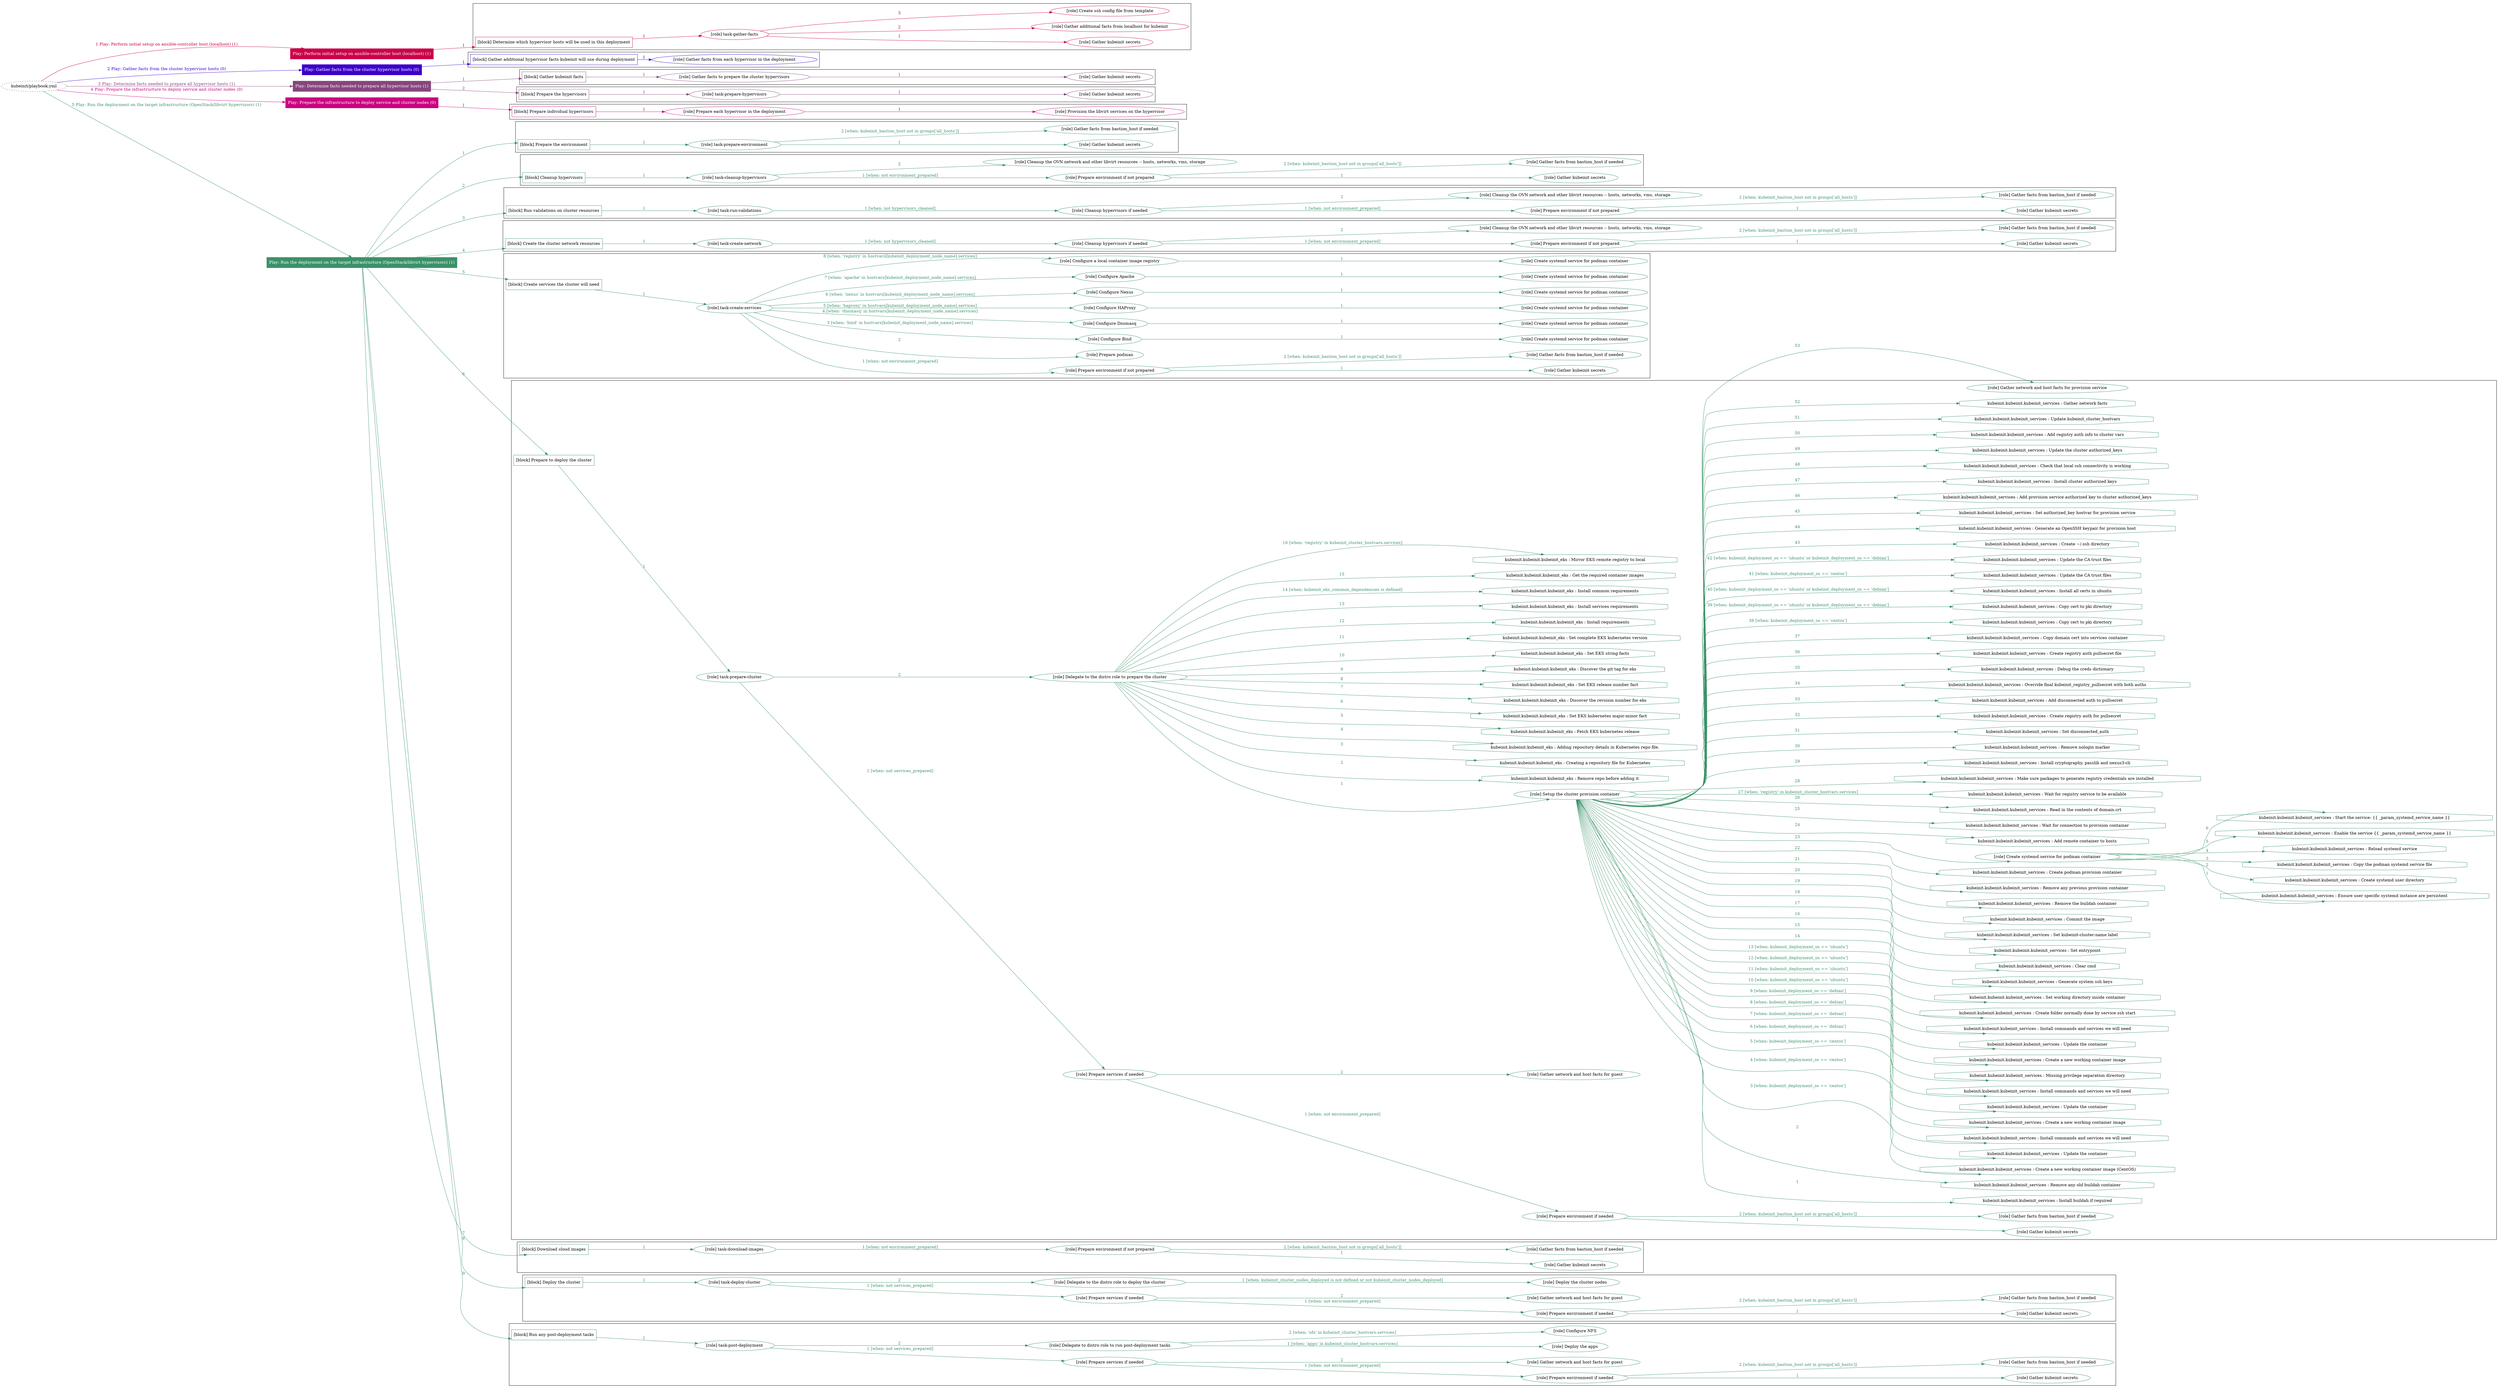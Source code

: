 digraph {
	graph [concentrate=true ordering=in rankdir=LR ratio=fill]
	edge [esep=5 sep=10]
	"kubeinit/playbook.yml" [URL="/home/runner/work/kubeinit/kubeinit/kubeinit/playbook.yml" id=playbook_ed5a0718 style=dotted]
	"kubeinit/playbook.yml" -> play_810edc7b [label="1 Play: Perform initial setup on ansible-controller host (localhost) (1)" color="#cb0148" fontcolor="#cb0148" id=edge_play_810edc7b labeltooltip="1 Play: Perform initial setup on ansible-controller host (localhost) (1)" tooltip="1 Play: Perform initial setup on ansible-controller host (localhost) (1)"]
	subgraph "Play: Perform initial setup on ansible-controller host (localhost) (1)" {
		play_810edc7b [label="Play: Perform initial setup on ansible-controller host (localhost) (1)" URL="/home/runner/work/kubeinit/kubeinit/kubeinit/playbook.yml" color="#cb0148" fontcolor="#ffffff" id=play_810edc7b shape=box style=filled tooltip=localhost]
		play_810edc7b -> block_d0fb20c9 [label=1 color="#cb0148" fontcolor="#cb0148" id=edge_block_d0fb20c9 labeltooltip=1 tooltip=1]
		subgraph cluster_block_d0fb20c9 {
			block_d0fb20c9 [label="[block] Determine which hypervisor hosts will be used in this deployment" URL="/home/runner/work/kubeinit/kubeinit/kubeinit/playbook.yml" color="#cb0148" id=block_d0fb20c9 labeltooltip="Determine which hypervisor hosts will be used in this deployment" shape=box tooltip="Determine which hypervisor hosts will be used in this deployment"]
			block_d0fb20c9 -> role_61d35894 [label="1 " color="#cb0148" fontcolor="#cb0148" id=edge_role_61d35894 labeltooltip="1 " tooltip="1 "]
			subgraph "task-gather-facts" {
				role_61d35894 [label="[role] task-gather-facts" URL="/home/runner/work/kubeinit/kubeinit/kubeinit/playbook.yml" color="#cb0148" id=role_61d35894 tooltip="task-gather-facts"]
				role_61d35894 -> role_bf0c419b [label="1 " color="#cb0148" fontcolor="#cb0148" id=edge_role_bf0c419b labeltooltip="1 " tooltip="1 "]
				subgraph "Gather kubeinit secrets" {
					role_bf0c419b [label="[role] Gather kubeinit secrets" URL="/home/runner/.ansible/collections/ansible_collections/kubeinit/kubeinit/roles/kubeinit_prepare/tasks/build_hypervisors_group.yml" color="#cb0148" id=role_bf0c419b tooltip="Gather kubeinit secrets"]
				}
				role_61d35894 -> role_b5be01a8 [label="2 " color="#cb0148" fontcolor="#cb0148" id=edge_role_b5be01a8 labeltooltip="2 " tooltip="2 "]
				subgraph "Gather additional facts from localhost for kubeinit" {
					role_b5be01a8 [label="[role] Gather additional facts from localhost for kubeinit" URL="/home/runner/.ansible/collections/ansible_collections/kubeinit/kubeinit/roles/kubeinit_prepare/tasks/build_hypervisors_group.yml" color="#cb0148" id=role_b5be01a8 tooltip="Gather additional facts from localhost for kubeinit"]
				}
				role_61d35894 -> role_d67068d2 [label="3 " color="#cb0148" fontcolor="#cb0148" id=edge_role_d67068d2 labeltooltip="3 " tooltip="3 "]
				subgraph "Create ssh config file from template" {
					role_d67068d2 [label="[role] Create ssh config file from template" URL="/home/runner/.ansible/collections/ansible_collections/kubeinit/kubeinit/roles/kubeinit_prepare/tasks/build_hypervisors_group.yml" color="#cb0148" id=role_d67068d2 tooltip="Create ssh config file from template"]
				}
			}
		}
	}
	"kubeinit/playbook.yml" -> play_d84a681e [label="2 Play: Gather facts from the cluster hypervisor hosts (0)" color="#3c00cc" fontcolor="#3c00cc" id=edge_play_d84a681e labeltooltip="2 Play: Gather facts from the cluster hypervisor hosts (0)" tooltip="2 Play: Gather facts from the cluster hypervisor hosts (0)"]
	subgraph "Play: Gather facts from the cluster hypervisor hosts (0)" {
		play_d84a681e [label="Play: Gather facts from the cluster hypervisor hosts (0)" URL="/home/runner/work/kubeinit/kubeinit/kubeinit/playbook.yml" color="#3c00cc" fontcolor="#ffffff" id=play_d84a681e shape=box style=filled tooltip="Play: Gather facts from the cluster hypervisor hosts (0)"]
		play_d84a681e -> block_24944037 [label=1 color="#3c00cc" fontcolor="#3c00cc" id=edge_block_24944037 labeltooltip=1 tooltip=1]
		subgraph cluster_block_24944037 {
			block_24944037 [label="[block] Gather additional hypervisor facts kubeinit will use during deployment" URL="/home/runner/work/kubeinit/kubeinit/kubeinit/playbook.yml" color="#3c00cc" id=block_24944037 labeltooltip="Gather additional hypervisor facts kubeinit will use during deployment" shape=box tooltip="Gather additional hypervisor facts kubeinit will use during deployment"]
			block_24944037 -> role_8897d965 [label="1 " color="#3c00cc" fontcolor="#3c00cc" id=edge_role_8897d965 labeltooltip="1 " tooltip="1 "]
			subgraph "Gather facts from each hypervisor in the deployment" {
				role_8897d965 [label="[role] Gather facts from each hypervisor in the deployment" URL="/home/runner/work/kubeinit/kubeinit/kubeinit/playbook.yml" color="#3c00cc" id=role_8897d965 tooltip="Gather facts from each hypervisor in the deployment"]
			}
		}
	}
	"kubeinit/playbook.yml" -> play_daaafbb8 [label="3 Play: Determine facts needed to prepare all hypervisor hosts (1)" color="#86467c" fontcolor="#86467c" id=edge_play_daaafbb8 labeltooltip="3 Play: Determine facts needed to prepare all hypervisor hosts (1)" tooltip="3 Play: Determine facts needed to prepare all hypervisor hosts (1)"]
	subgraph "Play: Determine facts needed to prepare all hypervisor hosts (1)" {
		play_daaafbb8 [label="Play: Determine facts needed to prepare all hypervisor hosts (1)" URL="/home/runner/work/kubeinit/kubeinit/kubeinit/playbook.yml" color="#86467c" fontcolor="#ffffff" id=play_daaafbb8 shape=box style=filled tooltip=localhost]
		play_daaafbb8 -> block_cda21530 [label=1 color="#86467c" fontcolor="#86467c" id=edge_block_cda21530 labeltooltip=1 tooltip=1]
		subgraph cluster_block_cda21530 {
			block_cda21530 [label="[block] Gather kubeinit facts" URL="/home/runner/work/kubeinit/kubeinit/kubeinit/playbook.yml" color="#86467c" id=block_cda21530 labeltooltip="Gather kubeinit facts" shape=box tooltip="Gather kubeinit facts"]
			block_cda21530 -> role_48c1d1ce [label="1 " color="#86467c" fontcolor="#86467c" id=edge_role_48c1d1ce labeltooltip="1 " tooltip="1 "]
			subgraph "Gather facts to prepare the cluster hypervisors" {
				role_48c1d1ce [label="[role] Gather facts to prepare the cluster hypervisors" URL="/home/runner/work/kubeinit/kubeinit/kubeinit/playbook.yml" color="#86467c" id=role_48c1d1ce tooltip="Gather facts to prepare the cluster hypervisors"]
				role_48c1d1ce -> role_6120d75c [label="1 " color="#86467c" fontcolor="#86467c" id=edge_role_6120d75c labeltooltip="1 " tooltip="1 "]
				subgraph "Gather kubeinit secrets" {
					role_6120d75c [label="[role] Gather kubeinit secrets" URL="/home/runner/.ansible/collections/ansible_collections/kubeinit/kubeinit/roles/kubeinit_prepare/tasks/gather_kubeinit_facts.yml" color="#86467c" id=role_6120d75c tooltip="Gather kubeinit secrets"]
				}
			}
		}
		play_daaafbb8 -> block_a2e979cc [label=2 color="#86467c" fontcolor="#86467c" id=edge_block_a2e979cc labeltooltip=2 tooltip=2]
		subgraph cluster_block_a2e979cc {
			block_a2e979cc [label="[block] Prepare the hypervisors" URL="/home/runner/work/kubeinit/kubeinit/kubeinit/playbook.yml" color="#86467c" id=block_a2e979cc labeltooltip="Prepare the hypervisors" shape=box tooltip="Prepare the hypervisors"]
			block_a2e979cc -> role_7baebabf [label="1 " color="#86467c" fontcolor="#86467c" id=edge_role_7baebabf labeltooltip="1 " tooltip="1 "]
			subgraph "task-prepare-hypervisors" {
				role_7baebabf [label="[role] task-prepare-hypervisors" URL="/home/runner/work/kubeinit/kubeinit/kubeinit/playbook.yml" color="#86467c" id=role_7baebabf tooltip="task-prepare-hypervisors"]
				role_7baebabf -> role_629a8e13 [label="1 " color="#86467c" fontcolor="#86467c" id=edge_role_629a8e13 labeltooltip="1 " tooltip="1 "]
				subgraph "Gather kubeinit secrets" {
					role_629a8e13 [label="[role] Gather kubeinit secrets" URL="/home/runner/.ansible/collections/ansible_collections/kubeinit/kubeinit/roles/kubeinit_prepare/tasks/gather_kubeinit_facts.yml" color="#86467c" id=role_629a8e13 tooltip="Gather kubeinit secrets"]
				}
			}
		}
	}
	"kubeinit/playbook.yml" -> play_b91e3016 [label="4 Play: Prepare the infrastructure to deploy service and cluster nodes (0)" color="#ca0280" fontcolor="#ca0280" id=edge_play_b91e3016 labeltooltip="4 Play: Prepare the infrastructure to deploy service and cluster nodes (0)" tooltip="4 Play: Prepare the infrastructure to deploy service and cluster nodes (0)"]
	subgraph "Play: Prepare the infrastructure to deploy service and cluster nodes (0)" {
		play_b91e3016 [label="Play: Prepare the infrastructure to deploy service and cluster nodes (0)" URL="/home/runner/work/kubeinit/kubeinit/kubeinit/playbook.yml" color="#ca0280" fontcolor="#ffffff" id=play_b91e3016 shape=box style=filled tooltip="Play: Prepare the infrastructure to deploy service and cluster nodes (0)"]
		play_b91e3016 -> block_3a8bd0cd [label=1 color="#ca0280" fontcolor="#ca0280" id=edge_block_3a8bd0cd labeltooltip=1 tooltip=1]
		subgraph cluster_block_3a8bd0cd {
			block_3a8bd0cd [label="[block] Prepare individual hypervisors" URL="/home/runner/work/kubeinit/kubeinit/kubeinit/playbook.yml" color="#ca0280" id=block_3a8bd0cd labeltooltip="Prepare individual hypervisors" shape=box tooltip="Prepare individual hypervisors"]
			block_3a8bd0cd -> role_aefdbbaa [label="1 " color="#ca0280" fontcolor="#ca0280" id=edge_role_aefdbbaa labeltooltip="1 " tooltip="1 "]
			subgraph "Prepare each hypervisor in the deployment" {
				role_aefdbbaa [label="[role] Prepare each hypervisor in the deployment" URL="/home/runner/work/kubeinit/kubeinit/kubeinit/playbook.yml" color="#ca0280" id=role_aefdbbaa tooltip="Prepare each hypervisor in the deployment"]
				role_aefdbbaa -> role_e5262c35 [label="1 " color="#ca0280" fontcolor="#ca0280" id=edge_role_e5262c35 labeltooltip="1 " tooltip="1 "]
				subgraph "Provision the libvirt services on the hypervisor" {
					role_e5262c35 [label="[role] Provision the libvirt services on the hypervisor" URL="/home/runner/.ansible/collections/ansible_collections/kubeinit/kubeinit/roles/kubeinit_prepare/tasks/prepare_hypervisor.yml" color="#ca0280" id=role_e5262c35 tooltip="Provision the libvirt services on the hypervisor"]
				}
			}
		}
	}
	"kubeinit/playbook.yml" -> play_74987b23 [label="5 Play: Run the deployment on the target infrastructure (OpenStack/libvirt hypervisors) (1)" color="#3b9168" fontcolor="#3b9168" id=edge_play_74987b23 labeltooltip="5 Play: Run the deployment on the target infrastructure (OpenStack/libvirt hypervisors) (1)" tooltip="5 Play: Run the deployment on the target infrastructure (OpenStack/libvirt hypervisors) (1)"]
	subgraph "Play: Run the deployment on the target infrastructure (OpenStack/libvirt hypervisors) (1)" {
		play_74987b23 [label="Play: Run the deployment on the target infrastructure (OpenStack/libvirt hypervisors) (1)" URL="/home/runner/work/kubeinit/kubeinit/kubeinit/playbook.yml" color="#3b9168" fontcolor="#ffffff" id=play_74987b23 shape=box style=filled tooltip=localhost]
		play_74987b23 -> block_587c5ae3 [label=1 color="#3b9168" fontcolor="#3b9168" id=edge_block_587c5ae3 labeltooltip=1 tooltip=1]
		subgraph cluster_block_587c5ae3 {
			block_587c5ae3 [label="[block] Prepare the environment" URL="/home/runner/work/kubeinit/kubeinit/kubeinit/playbook.yml" color="#3b9168" id=block_587c5ae3 labeltooltip="Prepare the environment" shape=box tooltip="Prepare the environment"]
			block_587c5ae3 -> role_ce2db0c0 [label="1 " color="#3b9168" fontcolor="#3b9168" id=edge_role_ce2db0c0 labeltooltip="1 " tooltip="1 "]
			subgraph "task-prepare-environment" {
				role_ce2db0c0 [label="[role] task-prepare-environment" URL="/home/runner/work/kubeinit/kubeinit/kubeinit/playbook.yml" color="#3b9168" id=role_ce2db0c0 tooltip="task-prepare-environment"]
				role_ce2db0c0 -> role_04e17ec5 [label="1 " color="#3b9168" fontcolor="#3b9168" id=edge_role_04e17ec5 labeltooltip="1 " tooltip="1 "]
				subgraph "Gather kubeinit secrets" {
					role_04e17ec5 [label="[role] Gather kubeinit secrets" URL="/home/runner/.ansible/collections/ansible_collections/kubeinit/kubeinit/roles/kubeinit_prepare/tasks/gather_kubeinit_facts.yml" color="#3b9168" id=role_04e17ec5 tooltip="Gather kubeinit secrets"]
				}
				role_ce2db0c0 -> role_1fa5070c [label="2 [when: kubeinit_bastion_host not in groups['all_hosts']]" color="#3b9168" fontcolor="#3b9168" id=edge_role_1fa5070c labeltooltip="2 [when: kubeinit_bastion_host not in groups['all_hosts']]" tooltip="2 [when: kubeinit_bastion_host not in groups['all_hosts']]"]
				subgraph "Gather facts from bastion_host if needed" {
					role_1fa5070c [label="[role] Gather facts from bastion_host if needed" URL="/home/runner/.ansible/collections/ansible_collections/kubeinit/kubeinit/roles/kubeinit_prepare/tasks/main.yml" color="#3b9168" id=role_1fa5070c tooltip="Gather facts from bastion_host if needed"]
				}
			}
		}
		play_74987b23 -> block_674ccc04 [label=2 color="#3b9168" fontcolor="#3b9168" id=edge_block_674ccc04 labeltooltip=2 tooltip=2]
		subgraph cluster_block_674ccc04 {
			block_674ccc04 [label="[block] Cleanup hypervisors" URL="/home/runner/work/kubeinit/kubeinit/kubeinit/playbook.yml" color="#3b9168" id=block_674ccc04 labeltooltip="Cleanup hypervisors" shape=box tooltip="Cleanup hypervisors"]
			block_674ccc04 -> role_af31ea60 [label="1 " color="#3b9168" fontcolor="#3b9168" id=edge_role_af31ea60 labeltooltip="1 " tooltip="1 "]
			subgraph "task-cleanup-hypervisors" {
				role_af31ea60 [label="[role] task-cleanup-hypervisors" URL="/home/runner/work/kubeinit/kubeinit/kubeinit/playbook.yml" color="#3b9168" id=role_af31ea60 tooltip="task-cleanup-hypervisors"]
				role_af31ea60 -> role_70c11ae4 [label="1 [when: not environment_prepared]" color="#3b9168" fontcolor="#3b9168" id=edge_role_70c11ae4 labeltooltip="1 [when: not environment_prepared]" tooltip="1 [when: not environment_prepared]"]
				subgraph "Prepare environment if not prepared" {
					role_70c11ae4 [label="[role] Prepare environment if not prepared" URL="/home/runner/.ansible/collections/ansible_collections/kubeinit/kubeinit/roles/kubeinit_libvirt/tasks/cleanup_hypervisors.yml" color="#3b9168" id=role_70c11ae4 tooltip="Prepare environment if not prepared"]
					role_70c11ae4 -> role_a38d14df [label="1 " color="#3b9168" fontcolor="#3b9168" id=edge_role_a38d14df labeltooltip="1 " tooltip="1 "]
					subgraph "Gather kubeinit secrets" {
						role_a38d14df [label="[role] Gather kubeinit secrets" URL="/home/runner/.ansible/collections/ansible_collections/kubeinit/kubeinit/roles/kubeinit_prepare/tasks/gather_kubeinit_facts.yml" color="#3b9168" id=role_a38d14df tooltip="Gather kubeinit secrets"]
					}
					role_70c11ae4 -> role_9753c9ca [label="2 [when: kubeinit_bastion_host not in groups['all_hosts']]" color="#3b9168" fontcolor="#3b9168" id=edge_role_9753c9ca labeltooltip="2 [when: kubeinit_bastion_host not in groups['all_hosts']]" tooltip="2 [when: kubeinit_bastion_host not in groups['all_hosts']]"]
					subgraph "Gather facts from bastion_host if needed" {
						role_9753c9ca [label="[role] Gather facts from bastion_host if needed" URL="/home/runner/.ansible/collections/ansible_collections/kubeinit/kubeinit/roles/kubeinit_prepare/tasks/main.yml" color="#3b9168" id=role_9753c9ca tooltip="Gather facts from bastion_host if needed"]
					}
				}
				role_af31ea60 -> role_4f295e2a [label="2 " color="#3b9168" fontcolor="#3b9168" id=edge_role_4f295e2a labeltooltip="2 " tooltip="2 "]
				subgraph "Cleanup the OVN network and other libvirt resources -- hosts, networks, vms, storage" {
					role_4f295e2a [label="[role] Cleanup the OVN network and other libvirt resources -- hosts, networks, vms, storage" URL="/home/runner/.ansible/collections/ansible_collections/kubeinit/kubeinit/roles/kubeinit_libvirt/tasks/cleanup_hypervisors.yml" color="#3b9168" id=role_4f295e2a tooltip="Cleanup the OVN network and other libvirt resources -- hosts, networks, vms, storage"]
				}
			}
		}
		play_74987b23 -> block_4af0599d [label=3 color="#3b9168" fontcolor="#3b9168" id=edge_block_4af0599d labeltooltip=3 tooltip=3]
		subgraph cluster_block_4af0599d {
			block_4af0599d [label="[block] Run validations on cluster resources" URL="/home/runner/work/kubeinit/kubeinit/kubeinit/playbook.yml" color="#3b9168" id=block_4af0599d labeltooltip="Run validations on cluster resources" shape=box tooltip="Run validations on cluster resources"]
			block_4af0599d -> role_e69dd333 [label="1 " color="#3b9168" fontcolor="#3b9168" id=edge_role_e69dd333 labeltooltip="1 " tooltip="1 "]
			subgraph "task-run-validations" {
				role_e69dd333 [label="[role] task-run-validations" URL="/home/runner/work/kubeinit/kubeinit/kubeinit/playbook.yml" color="#3b9168" id=role_e69dd333 tooltip="task-run-validations"]
				role_e69dd333 -> role_9040fb6a [label="1 [when: not hypervisors_cleaned]" color="#3b9168" fontcolor="#3b9168" id=edge_role_9040fb6a labeltooltip="1 [when: not hypervisors_cleaned]" tooltip="1 [when: not hypervisors_cleaned]"]
				subgraph "Cleanup hypervisors if needed" {
					role_9040fb6a [label="[role] Cleanup hypervisors if needed" URL="/home/runner/.ansible/collections/ansible_collections/kubeinit/kubeinit/roles/kubeinit_validations/tasks/main.yml" color="#3b9168" id=role_9040fb6a tooltip="Cleanup hypervisors if needed"]
					role_9040fb6a -> role_689b43b4 [label="1 [when: not environment_prepared]" color="#3b9168" fontcolor="#3b9168" id=edge_role_689b43b4 labeltooltip="1 [when: not environment_prepared]" tooltip="1 [when: not environment_prepared]"]
					subgraph "Prepare environment if not prepared" {
						role_689b43b4 [label="[role] Prepare environment if not prepared" URL="/home/runner/.ansible/collections/ansible_collections/kubeinit/kubeinit/roles/kubeinit_libvirt/tasks/cleanup_hypervisors.yml" color="#3b9168" id=role_689b43b4 tooltip="Prepare environment if not prepared"]
						role_689b43b4 -> role_4f5477bf [label="1 " color="#3b9168" fontcolor="#3b9168" id=edge_role_4f5477bf labeltooltip="1 " tooltip="1 "]
						subgraph "Gather kubeinit secrets" {
							role_4f5477bf [label="[role] Gather kubeinit secrets" URL="/home/runner/.ansible/collections/ansible_collections/kubeinit/kubeinit/roles/kubeinit_prepare/tasks/gather_kubeinit_facts.yml" color="#3b9168" id=role_4f5477bf tooltip="Gather kubeinit secrets"]
						}
						role_689b43b4 -> role_c2ca6822 [label="2 [when: kubeinit_bastion_host not in groups['all_hosts']]" color="#3b9168" fontcolor="#3b9168" id=edge_role_c2ca6822 labeltooltip="2 [when: kubeinit_bastion_host not in groups['all_hosts']]" tooltip="2 [when: kubeinit_bastion_host not in groups['all_hosts']]"]
						subgraph "Gather facts from bastion_host if needed" {
							role_c2ca6822 [label="[role] Gather facts from bastion_host if needed" URL="/home/runner/.ansible/collections/ansible_collections/kubeinit/kubeinit/roles/kubeinit_prepare/tasks/main.yml" color="#3b9168" id=role_c2ca6822 tooltip="Gather facts from bastion_host if needed"]
						}
					}
					role_9040fb6a -> role_3f9e9edf [label="2 " color="#3b9168" fontcolor="#3b9168" id=edge_role_3f9e9edf labeltooltip="2 " tooltip="2 "]
					subgraph "Cleanup the OVN network and other libvirt resources -- hosts, networks, vms, storage" {
						role_3f9e9edf [label="[role] Cleanup the OVN network and other libvirt resources -- hosts, networks, vms, storage" URL="/home/runner/.ansible/collections/ansible_collections/kubeinit/kubeinit/roles/kubeinit_libvirt/tasks/cleanup_hypervisors.yml" color="#3b9168" id=role_3f9e9edf tooltip="Cleanup the OVN network and other libvirt resources -- hosts, networks, vms, storage"]
					}
				}
			}
		}
		play_74987b23 -> block_c25458bd [label=4 color="#3b9168" fontcolor="#3b9168" id=edge_block_c25458bd labeltooltip=4 tooltip=4]
		subgraph cluster_block_c25458bd {
			block_c25458bd [label="[block] Create the cluster network resources" URL="/home/runner/work/kubeinit/kubeinit/kubeinit/playbook.yml" color="#3b9168" id=block_c25458bd labeltooltip="Create the cluster network resources" shape=box tooltip="Create the cluster network resources"]
			block_c25458bd -> role_9ce194cb [label="1 " color="#3b9168" fontcolor="#3b9168" id=edge_role_9ce194cb labeltooltip="1 " tooltip="1 "]
			subgraph "task-create-network" {
				role_9ce194cb [label="[role] task-create-network" URL="/home/runner/work/kubeinit/kubeinit/kubeinit/playbook.yml" color="#3b9168" id=role_9ce194cb tooltip="task-create-network"]
				role_9ce194cb -> role_d573b2b6 [label="1 [when: not hypervisors_cleaned]" color="#3b9168" fontcolor="#3b9168" id=edge_role_d573b2b6 labeltooltip="1 [when: not hypervisors_cleaned]" tooltip="1 [when: not hypervisors_cleaned]"]
				subgraph "Cleanup hypervisors if needed" {
					role_d573b2b6 [label="[role] Cleanup hypervisors if needed" URL="/home/runner/.ansible/collections/ansible_collections/kubeinit/kubeinit/roles/kubeinit_libvirt/tasks/create_network.yml" color="#3b9168" id=role_d573b2b6 tooltip="Cleanup hypervisors if needed"]
					role_d573b2b6 -> role_67158f1b [label="1 [when: not environment_prepared]" color="#3b9168" fontcolor="#3b9168" id=edge_role_67158f1b labeltooltip="1 [when: not environment_prepared]" tooltip="1 [when: not environment_prepared]"]
					subgraph "Prepare environment if not prepared" {
						role_67158f1b [label="[role] Prepare environment if not prepared" URL="/home/runner/.ansible/collections/ansible_collections/kubeinit/kubeinit/roles/kubeinit_libvirt/tasks/cleanup_hypervisors.yml" color="#3b9168" id=role_67158f1b tooltip="Prepare environment if not prepared"]
						role_67158f1b -> role_adfb7aa2 [label="1 " color="#3b9168" fontcolor="#3b9168" id=edge_role_adfb7aa2 labeltooltip="1 " tooltip="1 "]
						subgraph "Gather kubeinit secrets" {
							role_adfb7aa2 [label="[role] Gather kubeinit secrets" URL="/home/runner/.ansible/collections/ansible_collections/kubeinit/kubeinit/roles/kubeinit_prepare/tasks/gather_kubeinit_facts.yml" color="#3b9168" id=role_adfb7aa2 tooltip="Gather kubeinit secrets"]
						}
						role_67158f1b -> role_49156ac3 [label="2 [when: kubeinit_bastion_host not in groups['all_hosts']]" color="#3b9168" fontcolor="#3b9168" id=edge_role_49156ac3 labeltooltip="2 [when: kubeinit_bastion_host not in groups['all_hosts']]" tooltip="2 [when: kubeinit_bastion_host not in groups['all_hosts']]"]
						subgraph "Gather facts from bastion_host if needed" {
							role_49156ac3 [label="[role] Gather facts from bastion_host if needed" URL="/home/runner/.ansible/collections/ansible_collections/kubeinit/kubeinit/roles/kubeinit_prepare/tasks/main.yml" color="#3b9168" id=role_49156ac3 tooltip="Gather facts from bastion_host if needed"]
						}
					}
					role_d573b2b6 -> role_44d39504 [label="2 " color="#3b9168" fontcolor="#3b9168" id=edge_role_44d39504 labeltooltip="2 " tooltip="2 "]
					subgraph "Cleanup the OVN network and other libvirt resources -- hosts, networks, vms, storage" {
						role_44d39504 [label="[role] Cleanup the OVN network and other libvirt resources -- hosts, networks, vms, storage" URL="/home/runner/.ansible/collections/ansible_collections/kubeinit/kubeinit/roles/kubeinit_libvirt/tasks/cleanup_hypervisors.yml" color="#3b9168" id=role_44d39504 tooltip="Cleanup the OVN network and other libvirt resources -- hosts, networks, vms, storage"]
					}
				}
			}
		}
		play_74987b23 -> block_49e6b5de [label=5 color="#3b9168" fontcolor="#3b9168" id=edge_block_49e6b5de labeltooltip=5 tooltip=5]
		subgraph cluster_block_49e6b5de {
			block_49e6b5de [label="[block] Create services the cluster will need" URL="/home/runner/work/kubeinit/kubeinit/kubeinit/playbook.yml" color="#3b9168" id=block_49e6b5de labeltooltip="Create services the cluster will need" shape=box tooltip="Create services the cluster will need"]
			block_49e6b5de -> role_ebb717f5 [label="1 " color="#3b9168" fontcolor="#3b9168" id=edge_role_ebb717f5 labeltooltip="1 " tooltip="1 "]
			subgraph "task-create-services" {
				role_ebb717f5 [label="[role] task-create-services" URL="/home/runner/work/kubeinit/kubeinit/kubeinit/playbook.yml" color="#3b9168" id=role_ebb717f5 tooltip="task-create-services"]
				role_ebb717f5 -> role_f11c6f95 [label="1 [when: not environment_prepared]" color="#3b9168" fontcolor="#3b9168" id=edge_role_f11c6f95 labeltooltip="1 [when: not environment_prepared]" tooltip="1 [when: not environment_prepared]"]
				subgraph "Prepare environment if not prepared" {
					role_f11c6f95 [label="[role] Prepare environment if not prepared" URL="/home/runner/.ansible/collections/ansible_collections/kubeinit/kubeinit/roles/kubeinit_services/tasks/main.yml" color="#3b9168" id=role_f11c6f95 tooltip="Prepare environment if not prepared"]
					role_f11c6f95 -> role_9c9990a0 [label="1 " color="#3b9168" fontcolor="#3b9168" id=edge_role_9c9990a0 labeltooltip="1 " tooltip="1 "]
					subgraph "Gather kubeinit secrets" {
						role_9c9990a0 [label="[role] Gather kubeinit secrets" URL="/home/runner/.ansible/collections/ansible_collections/kubeinit/kubeinit/roles/kubeinit_prepare/tasks/gather_kubeinit_facts.yml" color="#3b9168" id=role_9c9990a0 tooltip="Gather kubeinit secrets"]
					}
					role_f11c6f95 -> role_dcb248dc [label="2 [when: kubeinit_bastion_host not in groups['all_hosts']]" color="#3b9168" fontcolor="#3b9168" id=edge_role_dcb248dc labeltooltip="2 [when: kubeinit_bastion_host not in groups['all_hosts']]" tooltip="2 [when: kubeinit_bastion_host not in groups['all_hosts']]"]
					subgraph "Gather facts from bastion_host if needed" {
						role_dcb248dc [label="[role] Gather facts from bastion_host if needed" URL="/home/runner/.ansible/collections/ansible_collections/kubeinit/kubeinit/roles/kubeinit_prepare/tasks/main.yml" color="#3b9168" id=role_dcb248dc tooltip="Gather facts from bastion_host if needed"]
					}
				}
				role_ebb717f5 -> role_5862546d [label="2 " color="#3b9168" fontcolor="#3b9168" id=edge_role_5862546d labeltooltip="2 " tooltip="2 "]
				subgraph "Prepare podman" {
					role_5862546d [label="[role] Prepare podman" URL="/home/runner/.ansible/collections/ansible_collections/kubeinit/kubeinit/roles/kubeinit_services/tasks/00_create_service_pod.yml" color="#3b9168" id=role_5862546d tooltip="Prepare podman"]
				}
				role_ebb717f5 -> role_e62fb0a9 [label="3 [when: 'bind' in hostvars[kubeinit_deployment_node_name].services]" color="#3b9168" fontcolor="#3b9168" id=edge_role_e62fb0a9 labeltooltip="3 [when: 'bind' in hostvars[kubeinit_deployment_node_name].services]" tooltip="3 [when: 'bind' in hostvars[kubeinit_deployment_node_name].services]"]
				subgraph "Configure Bind" {
					role_e62fb0a9 [label="[role] Configure Bind" URL="/home/runner/.ansible/collections/ansible_collections/kubeinit/kubeinit/roles/kubeinit_services/tasks/start_services_containers.yml" color="#3b9168" id=role_e62fb0a9 tooltip="Configure Bind"]
					role_e62fb0a9 -> role_1493cf6f [label="1 " color="#3b9168" fontcolor="#3b9168" id=edge_role_1493cf6f labeltooltip="1 " tooltip="1 "]
					subgraph "Create systemd service for podman container" {
						role_1493cf6f [label="[role] Create systemd service for podman container" URL="/home/runner/.ansible/collections/ansible_collections/kubeinit/kubeinit/roles/kubeinit_bind/tasks/main.yml" color="#3b9168" id=role_1493cf6f tooltip="Create systemd service for podman container"]
					}
				}
				role_ebb717f5 -> role_ef85082b [label="4 [when: 'dnsmasq' in hostvars[kubeinit_deployment_node_name].services]" color="#3b9168" fontcolor="#3b9168" id=edge_role_ef85082b labeltooltip="4 [when: 'dnsmasq' in hostvars[kubeinit_deployment_node_name].services]" tooltip="4 [when: 'dnsmasq' in hostvars[kubeinit_deployment_node_name].services]"]
				subgraph "Configure Dnsmasq" {
					role_ef85082b [label="[role] Configure Dnsmasq" URL="/home/runner/.ansible/collections/ansible_collections/kubeinit/kubeinit/roles/kubeinit_services/tasks/start_services_containers.yml" color="#3b9168" id=role_ef85082b tooltip="Configure Dnsmasq"]
					role_ef85082b -> role_63e4c9c9 [label="1 " color="#3b9168" fontcolor="#3b9168" id=edge_role_63e4c9c9 labeltooltip="1 " tooltip="1 "]
					subgraph "Create systemd service for podman container" {
						role_63e4c9c9 [label="[role] Create systemd service for podman container" URL="/home/runner/.ansible/collections/ansible_collections/kubeinit/kubeinit/roles/kubeinit_dnsmasq/tasks/main.yml" color="#3b9168" id=role_63e4c9c9 tooltip="Create systemd service for podman container"]
					}
				}
				role_ebb717f5 -> role_873c6128 [label="5 [when: 'haproxy' in hostvars[kubeinit_deployment_node_name].services]" color="#3b9168" fontcolor="#3b9168" id=edge_role_873c6128 labeltooltip="5 [when: 'haproxy' in hostvars[kubeinit_deployment_node_name].services]" tooltip="5 [when: 'haproxy' in hostvars[kubeinit_deployment_node_name].services]"]
				subgraph "Configure HAProxy" {
					role_873c6128 [label="[role] Configure HAProxy" URL="/home/runner/.ansible/collections/ansible_collections/kubeinit/kubeinit/roles/kubeinit_services/tasks/start_services_containers.yml" color="#3b9168" id=role_873c6128 tooltip="Configure HAProxy"]
					role_873c6128 -> role_c806a873 [label="1 " color="#3b9168" fontcolor="#3b9168" id=edge_role_c806a873 labeltooltip="1 " tooltip="1 "]
					subgraph "Create systemd service for podman container" {
						role_c806a873 [label="[role] Create systemd service for podman container" URL="/home/runner/.ansible/collections/ansible_collections/kubeinit/kubeinit/roles/kubeinit_haproxy/tasks/main.yml" color="#3b9168" id=role_c806a873 tooltip="Create systemd service for podman container"]
					}
				}
				role_ebb717f5 -> role_83dfa6d5 [label="6 [when: 'nexus' in hostvars[kubeinit_deployment_node_name].services]" color="#3b9168" fontcolor="#3b9168" id=edge_role_83dfa6d5 labeltooltip="6 [when: 'nexus' in hostvars[kubeinit_deployment_node_name].services]" tooltip="6 [when: 'nexus' in hostvars[kubeinit_deployment_node_name].services]"]
				subgraph "Configure Nexus" {
					role_83dfa6d5 [label="[role] Configure Nexus" URL="/home/runner/.ansible/collections/ansible_collections/kubeinit/kubeinit/roles/kubeinit_services/tasks/start_services_containers.yml" color="#3b9168" id=role_83dfa6d5 tooltip="Configure Nexus"]
					role_83dfa6d5 -> role_4406e095 [label="1 " color="#3b9168" fontcolor="#3b9168" id=edge_role_4406e095 labeltooltip="1 " tooltip="1 "]
					subgraph "Create systemd service for podman container" {
						role_4406e095 [label="[role] Create systemd service for podman container" URL="/home/runner/.ansible/collections/ansible_collections/kubeinit/kubeinit/roles/kubeinit_nexus/tasks/main.yml" color="#3b9168" id=role_4406e095 tooltip="Create systemd service for podman container"]
					}
				}
				role_ebb717f5 -> role_4c97021e [label="7 [when: 'apache' in hostvars[kubeinit_deployment_node_name].services]" color="#3b9168" fontcolor="#3b9168" id=edge_role_4c97021e labeltooltip="7 [when: 'apache' in hostvars[kubeinit_deployment_node_name].services]" tooltip="7 [when: 'apache' in hostvars[kubeinit_deployment_node_name].services]"]
				subgraph "Configure Apache" {
					role_4c97021e [label="[role] Configure Apache" URL="/home/runner/.ansible/collections/ansible_collections/kubeinit/kubeinit/roles/kubeinit_services/tasks/start_services_containers.yml" color="#3b9168" id=role_4c97021e tooltip="Configure Apache"]
					role_4c97021e -> role_b7421932 [label="1 " color="#3b9168" fontcolor="#3b9168" id=edge_role_b7421932 labeltooltip="1 " tooltip="1 "]
					subgraph "Create systemd service for podman container" {
						role_b7421932 [label="[role] Create systemd service for podman container" URL="/home/runner/.ansible/collections/ansible_collections/kubeinit/kubeinit/roles/kubeinit_apache/tasks/main.yml" color="#3b9168" id=role_b7421932 tooltip="Create systemd service for podman container"]
					}
				}
				role_ebb717f5 -> role_7de6ab83 [label="8 [when: 'registry' in hostvars[kubeinit_deployment_node_name].services]" color="#3b9168" fontcolor="#3b9168" id=edge_role_7de6ab83 labeltooltip="8 [when: 'registry' in hostvars[kubeinit_deployment_node_name].services]" tooltip="8 [when: 'registry' in hostvars[kubeinit_deployment_node_name].services]"]
				subgraph "Configure a local container image registry" {
					role_7de6ab83 [label="[role] Configure a local container image registry" URL="/home/runner/.ansible/collections/ansible_collections/kubeinit/kubeinit/roles/kubeinit_services/tasks/start_services_containers.yml" color="#3b9168" id=role_7de6ab83 tooltip="Configure a local container image registry"]
					role_7de6ab83 -> role_0e95a68e [label="1 " color="#3b9168" fontcolor="#3b9168" id=edge_role_0e95a68e labeltooltip="1 " tooltip="1 "]
					subgraph "Create systemd service for podman container" {
						role_0e95a68e [label="[role] Create systemd service for podman container" URL="/home/runner/.ansible/collections/ansible_collections/kubeinit/kubeinit/roles/kubeinit_registry/tasks/main.yml" color="#3b9168" id=role_0e95a68e tooltip="Create systemd service for podman container"]
					}
				}
			}
		}
		play_74987b23 -> block_30093102 [label=6 color="#3b9168" fontcolor="#3b9168" id=edge_block_30093102 labeltooltip=6 tooltip=6]
		subgraph cluster_block_30093102 {
			block_30093102 [label="[block] Prepare to deploy the cluster" URL="/home/runner/work/kubeinit/kubeinit/kubeinit/playbook.yml" color="#3b9168" id=block_30093102 labeltooltip="Prepare to deploy the cluster" shape=box tooltip="Prepare to deploy the cluster"]
			block_30093102 -> role_7c82184a [label="1 " color="#3b9168" fontcolor="#3b9168" id=edge_role_7c82184a labeltooltip="1 " tooltip="1 "]
			subgraph "task-prepare-cluster" {
				role_7c82184a [label="[role] task-prepare-cluster" URL="/home/runner/work/kubeinit/kubeinit/kubeinit/playbook.yml" color="#3b9168" id=role_7c82184a tooltip="task-prepare-cluster"]
				role_7c82184a -> role_faa4ed9b [label="1 [when: not services_prepared]" color="#3b9168" fontcolor="#3b9168" id=edge_role_faa4ed9b labeltooltip="1 [when: not services_prepared]" tooltip="1 [when: not services_prepared]"]
				subgraph "Prepare services if needed" {
					role_faa4ed9b [label="[role] Prepare services if needed" URL="/home/runner/.ansible/collections/ansible_collections/kubeinit/kubeinit/roles/kubeinit_prepare/tasks/prepare_cluster.yml" color="#3b9168" id=role_faa4ed9b tooltip="Prepare services if needed"]
					role_faa4ed9b -> role_6ef50796 [label="1 [when: not environment_prepared]" color="#3b9168" fontcolor="#3b9168" id=edge_role_6ef50796 labeltooltip="1 [when: not environment_prepared]" tooltip="1 [when: not environment_prepared]"]
					subgraph "Prepare environment if needed" {
						role_6ef50796 [label="[role] Prepare environment if needed" URL="/home/runner/.ansible/collections/ansible_collections/kubeinit/kubeinit/roles/kubeinit_services/tasks/prepare_services.yml" color="#3b9168" id=role_6ef50796 tooltip="Prepare environment if needed"]
						role_6ef50796 -> role_1aa2a2c2 [label="1 " color="#3b9168" fontcolor="#3b9168" id=edge_role_1aa2a2c2 labeltooltip="1 " tooltip="1 "]
						subgraph "Gather kubeinit secrets" {
							role_1aa2a2c2 [label="[role] Gather kubeinit secrets" URL="/home/runner/.ansible/collections/ansible_collections/kubeinit/kubeinit/roles/kubeinit_prepare/tasks/gather_kubeinit_facts.yml" color="#3b9168" id=role_1aa2a2c2 tooltip="Gather kubeinit secrets"]
						}
						role_6ef50796 -> role_34d82589 [label="2 [when: kubeinit_bastion_host not in groups['all_hosts']]" color="#3b9168" fontcolor="#3b9168" id=edge_role_34d82589 labeltooltip="2 [when: kubeinit_bastion_host not in groups['all_hosts']]" tooltip="2 [when: kubeinit_bastion_host not in groups['all_hosts']]"]
						subgraph "Gather facts from bastion_host if needed" {
							role_34d82589 [label="[role] Gather facts from bastion_host if needed" URL="/home/runner/.ansible/collections/ansible_collections/kubeinit/kubeinit/roles/kubeinit_prepare/tasks/main.yml" color="#3b9168" id=role_34d82589 tooltip="Gather facts from bastion_host if needed"]
						}
					}
					role_faa4ed9b -> role_4d25d76e [label="2 " color="#3b9168" fontcolor="#3b9168" id=edge_role_4d25d76e labeltooltip="2 " tooltip="2 "]
					subgraph "Gather network and host facts for guest" {
						role_4d25d76e [label="[role] Gather network and host facts for guest" URL="/home/runner/.ansible/collections/ansible_collections/kubeinit/kubeinit/roles/kubeinit_services/tasks/prepare_services.yml" color="#3b9168" id=role_4d25d76e tooltip="Gather network and host facts for guest"]
					}
				}
				role_7c82184a -> role_fcdc0fb4 [label="2 " color="#3b9168" fontcolor="#3b9168" id=edge_role_fcdc0fb4 labeltooltip="2 " tooltip="2 "]
				subgraph "Delegate to the distro role to prepare the cluster" {
					role_fcdc0fb4 [label="[role] Delegate to the distro role to prepare the cluster" URL="/home/runner/.ansible/collections/ansible_collections/kubeinit/kubeinit/roles/kubeinit_prepare/tasks/prepare_cluster.yml" color="#3b9168" id=role_fcdc0fb4 tooltip="Delegate to the distro role to prepare the cluster"]
					role_fcdc0fb4 -> role_8a967a25 [label="1 " color="#3b9168" fontcolor="#3b9168" id=edge_role_8a967a25 labeltooltip="1 " tooltip="1 "]
					subgraph "Setup the cluster provision container" {
						role_8a967a25 [label="[role] Setup the cluster provision container" URL="/home/runner/.ansible/collections/ansible_collections/kubeinit/kubeinit/roles/kubeinit_eks/tasks/prepare_cluster.yml" color="#3b9168" id=role_8a967a25 tooltip="Setup the cluster provision container"]
						task_ed61850d [label="kubeinit.kubeinit.kubeinit_services : Install buildah if required" URL="/home/runner/.ansible/collections/ansible_collections/kubeinit/kubeinit/roles/kubeinit_services/tasks/create_provision_container.yml" color="#3b9168" id=task_ed61850d shape=octagon tooltip="kubeinit.kubeinit.kubeinit_services : Install buildah if required"]
						role_8a967a25 -> task_ed61850d [label="1 " color="#3b9168" fontcolor="#3b9168" id=edge_task_ed61850d labeltooltip="1 " tooltip="1 "]
						task_2cc10315 [label="kubeinit.kubeinit.kubeinit_services : Remove any old buildah container" URL="/home/runner/.ansible/collections/ansible_collections/kubeinit/kubeinit/roles/kubeinit_services/tasks/create_provision_container.yml" color="#3b9168" id=task_2cc10315 shape=octagon tooltip="kubeinit.kubeinit.kubeinit_services : Remove any old buildah container"]
						role_8a967a25 -> task_2cc10315 [label="2 " color="#3b9168" fontcolor="#3b9168" id=edge_task_2cc10315 labeltooltip="2 " tooltip="2 "]
						task_9ac76afb [label="kubeinit.kubeinit.kubeinit_services : Create a new working container image (CentOS)" URL="/home/runner/.ansible/collections/ansible_collections/kubeinit/kubeinit/roles/kubeinit_services/tasks/create_provision_container.yml" color="#3b9168" id=task_9ac76afb shape=octagon tooltip="kubeinit.kubeinit.kubeinit_services : Create a new working container image (CentOS)"]
						role_8a967a25 -> task_9ac76afb [label="3 [when: kubeinit_deployment_os == 'centos']" color="#3b9168" fontcolor="#3b9168" id=edge_task_9ac76afb labeltooltip="3 [when: kubeinit_deployment_os == 'centos']" tooltip="3 [when: kubeinit_deployment_os == 'centos']"]
						task_1e46e646 [label="kubeinit.kubeinit.kubeinit_services : Update the container" URL="/home/runner/.ansible/collections/ansible_collections/kubeinit/kubeinit/roles/kubeinit_services/tasks/create_provision_container.yml" color="#3b9168" id=task_1e46e646 shape=octagon tooltip="kubeinit.kubeinit.kubeinit_services : Update the container"]
						role_8a967a25 -> task_1e46e646 [label="4 [when: kubeinit_deployment_os == 'centos']" color="#3b9168" fontcolor="#3b9168" id=edge_task_1e46e646 labeltooltip="4 [when: kubeinit_deployment_os == 'centos']" tooltip="4 [when: kubeinit_deployment_os == 'centos']"]
						task_9c0f9546 [label="kubeinit.kubeinit.kubeinit_services : Install commands and services we will need" URL="/home/runner/.ansible/collections/ansible_collections/kubeinit/kubeinit/roles/kubeinit_services/tasks/create_provision_container.yml" color="#3b9168" id=task_9c0f9546 shape=octagon tooltip="kubeinit.kubeinit.kubeinit_services : Install commands and services we will need"]
						role_8a967a25 -> task_9c0f9546 [label="5 [when: kubeinit_deployment_os == 'centos']" color="#3b9168" fontcolor="#3b9168" id=edge_task_9c0f9546 labeltooltip="5 [when: kubeinit_deployment_os == 'centos']" tooltip="5 [when: kubeinit_deployment_os == 'centos']"]
						task_fb73ba9f [label="kubeinit.kubeinit.kubeinit_services : Create a new working container image" URL="/home/runner/.ansible/collections/ansible_collections/kubeinit/kubeinit/roles/kubeinit_services/tasks/create_provision_container.yml" color="#3b9168" id=task_fb73ba9f shape=octagon tooltip="kubeinit.kubeinit.kubeinit_services : Create a new working container image"]
						role_8a967a25 -> task_fb73ba9f [label="6 [when: kubeinit_deployment_os == 'debian']" color="#3b9168" fontcolor="#3b9168" id=edge_task_fb73ba9f labeltooltip="6 [when: kubeinit_deployment_os == 'debian']" tooltip="6 [when: kubeinit_deployment_os == 'debian']"]
						task_60b7c6ff [label="kubeinit.kubeinit.kubeinit_services : Update the container" URL="/home/runner/.ansible/collections/ansible_collections/kubeinit/kubeinit/roles/kubeinit_services/tasks/create_provision_container.yml" color="#3b9168" id=task_60b7c6ff shape=octagon tooltip="kubeinit.kubeinit.kubeinit_services : Update the container"]
						role_8a967a25 -> task_60b7c6ff [label="7 [when: kubeinit_deployment_os == 'debian']" color="#3b9168" fontcolor="#3b9168" id=edge_task_60b7c6ff labeltooltip="7 [when: kubeinit_deployment_os == 'debian']" tooltip="7 [when: kubeinit_deployment_os == 'debian']"]
						task_c27e7d10 [label="kubeinit.kubeinit.kubeinit_services : Install commands and services we will need" URL="/home/runner/.ansible/collections/ansible_collections/kubeinit/kubeinit/roles/kubeinit_services/tasks/create_provision_container.yml" color="#3b9168" id=task_c27e7d10 shape=octagon tooltip="kubeinit.kubeinit.kubeinit_services : Install commands and services we will need"]
						role_8a967a25 -> task_c27e7d10 [label="8 [when: kubeinit_deployment_os == 'debian']" color="#3b9168" fontcolor="#3b9168" id=edge_task_c27e7d10 labeltooltip="8 [when: kubeinit_deployment_os == 'debian']" tooltip="8 [when: kubeinit_deployment_os == 'debian']"]
						task_4e357cba [label="kubeinit.kubeinit.kubeinit_services : Missing privilege separation directory" URL="/home/runner/.ansible/collections/ansible_collections/kubeinit/kubeinit/roles/kubeinit_services/tasks/create_provision_container.yml" color="#3b9168" id=task_4e357cba shape=octagon tooltip="kubeinit.kubeinit.kubeinit_services : Missing privilege separation directory"]
						role_8a967a25 -> task_4e357cba [label="9 [when: kubeinit_deployment_os == 'debian']" color="#3b9168" fontcolor="#3b9168" id=edge_task_4e357cba labeltooltip="9 [when: kubeinit_deployment_os == 'debian']" tooltip="9 [when: kubeinit_deployment_os == 'debian']"]
						task_8cd60723 [label="kubeinit.kubeinit.kubeinit_services : Create a new working container image" URL="/home/runner/.ansible/collections/ansible_collections/kubeinit/kubeinit/roles/kubeinit_services/tasks/create_provision_container.yml" color="#3b9168" id=task_8cd60723 shape=octagon tooltip="kubeinit.kubeinit.kubeinit_services : Create a new working container image"]
						role_8a967a25 -> task_8cd60723 [label="10 [when: kubeinit_deployment_os == 'ubuntu']" color="#3b9168" fontcolor="#3b9168" id=edge_task_8cd60723 labeltooltip="10 [when: kubeinit_deployment_os == 'ubuntu']" tooltip="10 [when: kubeinit_deployment_os == 'ubuntu']"]
						task_4701b86e [label="kubeinit.kubeinit.kubeinit_services : Update the container" URL="/home/runner/.ansible/collections/ansible_collections/kubeinit/kubeinit/roles/kubeinit_services/tasks/create_provision_container.yml" color="#3b9168" id=task_4701b86e shape=octagon tooltip="kubeinit.kubeinit.kubeinit_services : Update the container"]
						role_8a967a25 -> task_4701b86e [label="11 [when: kubeinit_deployment_os == 'ubuntu']" color="#3b9168" fontcolor="#3b9168" id=edge_task_4701b86e labeltooltip="11 [when: kubeinit_deployment_os == 'ubuntu']" tooltip="11 [when: kubeinit_deployment_os == 'ubuntu']"]
						task_03e1d37a [label="kubeinit.kubeinit.kubeinit_services : Install commands and services we will need" URL="/home/runner/.ansible/collections/ansible_collections/kubeinit/kubeinit/roles/kubeinit_services/tasks/create_provision_container.yml" color="#3b9168" id=task_03e1d37a shape=octagon tooltip="kubeinit.kubeinit.kubeinit_services : Install commands and services we will need"]
						role_8a967a25 -> task_03e1d37a [label="12 [when: kubeinit_deployment_os == 'ubuntu']" color="#3b9168" fontcolor="#3b9168" id=edge_task_03e1d37a labeltooltip="12 [when: kubeinit_deployment_os == 'ubuntu']" tooltip="12 [when: kubeinit_deployment_os == 'ubuntu']"]
						task_c680c362 [label="kubeinit.kubeinit.kubeinit_services : Create folder normally done by service ssh start" URL="/home/runner/.ansible/collections/ansible_collections/kubeinit/kubeinit/roles/kubeinit_services/tasks/create_provision_container.yml" color="#3b9168" id=task_c680c362 shape=octagon tooltip="kubeinit.kubeinit.kubeinit_services : Create folder normally done by service ssh start"]
						role_8a967a25 -> task_c680c362 [label="13 [when: kubeinit_deployment_os == 'ubuntu']" color="#3b9168" fontcolor="#3b9168" id=edge_task_c680c362 labeltooltip="13 [when: kubeinit_deployment_os == 'ubuntu']" tooltip="13 [when: kubeinit_deployment_os == 'ubuntu']"]
						task_a6c1a3ec [label="kubeinit.kubeinit.kubeinit_services : Set working directory inside container" URL="/home/runner/.ansible/collections/ansible_collections/kubeinit/kubeinit/roles/kubeinit_services/tasks/create_provision_container.yml" color="#3b9168" id=task_a6c1a3ec shape=octagon tooltip="kubeinit.kubeinit.kubeinit_services : Set working directory inside container"]
						role_8a967a25 -> task_a6c1a3ec [label="14 " color="#3b9168" fontcolor="#3b9168" id=edge_task_a6c1a3ec labeltooltip="14 " tooltip="14 "]
						task_a7220ba4 [label="kubeinit.kubeinit.kubeinit_services : Generate system ssh keys" URL="/home/runner/.ansible/collections/ansible_collections/kubeinit/kubeinit/roles/kubeinit_services/tasks/create_provision_container.yml" color="#3b9168" id=task_a7220ba4 shape=octagon tooltip="kubeinit.kubeinit.kubeinit_services : Generate system ssh keys"]
						role_8a967a25 -> task_a7220ba4 [label="15 " color="#3b9168" fontcolor="#3b9168" id=edge_task_a7220ba4 labeltooltip="15 " tooltip="15 "]
						task_b26fb156 [label="kubeinit.kubeinit.kubeinit_services : Clear cmd" URL="/home/runner/.ansible/collections/ansible_collections/kubeinit/kubeinit/roles/kubeinit_services/tasks/create_provision_container.yml" color="#3b9168" id=task_b26fb156 shape=octagon tooltip="kubeinit.kubeinit.kubeinit_services : Clear cmd"]
						role_8a967a25 -> task_b26fb156 [label="16 " color="#3b9168" fontcolor="#3b9168" id=edge_task_b26fb156 labeltooltip="16 " tooltip="16 "]
						task_b2d1cc4f [label="kubeinit.kubeinit.kubeinit_services : Set entrypoint" URL="/home/runner/.ansible/collections/ansible_collections/kubeinit/kubeinit/roles/kubeinit_services/tasks/create_provision_container.yml" color="#3b9168" id=task_b2d1cc4f shape=octagon tooltip="kubeinit.kubeinit.kubeinit_services : Set entrypoint"]
						role_8a967a25 -> task_b2d1cc4f [label="17 " color="#3b9168" fontcolor="#3b9168" id=edge_task_b2d1cc4f labeltooltip="17 " tooltip="17 "]
						task_c58fde12 [label="kubeinit.kubeinit.kubeinit_services : Set kubeinit-cluster-name label" URL="/home/runner/.ansible/collections/ansible_collections/kubeinit/kubeinit/roles/kubeinit_services/tasks/create_provision_container.yml" color="#3b9168" id=task_c58fde12 shape=octagon tooltip="kubeinit.kubeinit.kubeinit_services : Set kubeinit-cluster-name label"]
						role_8a967a25 -> task_c58fde12 [label="18 " color="#3b9168" fontcolor="#3b9168" id=edge_task_c58fde12 labeltooltip="18 " tooltip="18 "]
						task_7012d5b0 [label="kubeinit.kubeinit.kubeinit_services : Commit the image" URL="/home/runner/.ansible/collections/ansible_collections/kubeinit/kubeinit/roles/kubeinit_services/tasks/create_provision_container.yml" color="#3b9168" id=task_7012d5b0 shape=octagon tooltip="kubeinit.kubeinit.kubeinit_services : Commit the image"]
						role_8a967a25 -> task_7012d5b0 [label="19 " color="#3b9168" fontcolor="#3b9168" id=edge_task_7012d5b0 labeltooltip="19 " tooltip="19 "]
						task_8edbb70b [label="kubeinit.kubeinit.kubeinit_services : Remove the buildah container" URL="/home/runner/.ansible/collections/ansible_collections/kubeinit/kubeinit/roles/kubeinit_services/tasks/create_provision_container.yml" color="#3b9168" id=task_8edbb70b shape=octagon tooltip="kubeinit.kubeinit.kubeinit_services : Remove the buildah container"]
						role_8a967a25 -> task_8edbb70b [label="20 " color="#3b9168" fontcolor="#3b9168" id=edge_task_8edbb70b labeltooltip="20 " tooltip="20 "]
						task_275310d1 [label="kubeinit.kubeinit.kubeinit_services : Remove any previous provision container" URL="/home/runner/.ansible/collections/ansible_collections/kubeinit/kubeinit/roles/kubeinit_services/tasks/create_provision_container.yml" color="#3b9168" id=task_275310d1 shape=octagon tooltip="kubeinit.kubeinit.kubeinit_services : Remove any previous provision container"]
						role_8a967a25 -> task_275310d1 [label="21 " color="#3b9168" fontcolor="#3b9168" id=edge_task_275310d1 labeltooltip="21 " tooltip="21 "]
						task_e27b441f [label="kubeinit.kubeinit.kubeinit_services : Create podman provision container" URL="/home/runner/.ansible/collections/ansible_collections/kubeinit/kubeinit/roles/kubeinit_services/tasks/create_provision_container.yml" color="#3b9168" id=task_e27b441f shape=octagon tooltip="kubeinit.kubeinit.kubeinit_services : Create podman provision container"]
						role_8a967a25 -> task_e27b441f [label="22 " color="#3b9168" fontcolor="#3b9168" id=edge_task_e27b441f labeltooltip="22 " tooltip="22 "]
						role_8a967a25 -> role_f667c1b7 [label="23 " color="#3b9168" fontcolor="#3b9168" id=edge_role_f667c1b7 labeltooltip="23 " tooltip="23 "]
						subgraph "Create systemd service for podman container" {
							role_f667c1b7 [label="[role] Create systemd service for podman container" URL="/home/runner/.ansible/collections/ansible_collections/kubeinit/kubeinit/roles/kubeinit_services/tasks/create_provision_container.yml" color="#3b9168" id=role_f667c1b7 tooltip="Create systemd service for podman container"]
							task_4a1177be [label="kubeinit.kubeinit.kubeinit_services : Ensure user specific systemd instance are persistent" URL="/home/runner/.ansible/collections/ansible_collections/kubeinit/kubeinit/roles/kubeinit_services/tasks/create_managed_service.yml" color="#3b9168" id=task_4a1177be shape=octagon tooltip="kubeinit.kubeinit.kubeinit_services : Ensure user specific systemd instance are persistent"]
							role_f667c1b7 -> task_4a1177be [label="1 " color="#3b9168" fontcolor="#3b9168" id=edge_task_4a1177be labeltooltip="1 " tooltip="1 "]
							task_5f949e34 [label="kubeinit.kubeinit.kubeinit_services : Create systemd user directory" URL="/home/runner/.ansible/collections/ansible_collections/kubeinit/kubeinit/roles/kubeinit_services/tasks/create_managed_service.yml" color="#3b9168" id=task_5f949e34 shape=octagon tooltip="kubeinit.kubeinit.kubeinit_services : Create systemd user directory"]
							role_f667c1b7 -> task_5f949e34 [label="2 " color="#3b9168" fontcolor="#3b9168" id=edge_task_5f949e34 labeltooltip="2 " tooltip="2 "]
							task_2c77a98a [label="kubeinit.kubeinit.kubeinit_services : Copy the podman systemd service file" URL="/home/runner/.ansible/collections/ansible_collections/kubeinit/kubeinit/roles/kubeinit_services/tasks/create_managed_service.yml" color="#3b9168" id=task_2c77a98a shape=octagon tooltip="kubeinit.kubeinit.kubeinit_services : Copy the podman systemd service file"]
							role_f667c1b7 -> task_2c77a98a [label="3 " color="#3b9168" fontcolor="#3b9168" id=edge_task_2c77a98a labeltooltip="3 " tooltip="3 "]
							task_b8bb1e08 [label="kubeinit.kubeinit.kubeinit_services : Reload systemd service" URL="/home/runner/.ansible/collections/ansible_collections/kubeinit/kubeinit/roles/kubeinit_services/tasks/create_managed_service.yml" color="#3b9168" id=task_b8bb1e08 shape=octagon tooltip="kubeinit.kubeinit.kubeinit_services : Reload systemd service"]
							role_f667c1b7 -> task_b8bb1e08 [label="4 " color="#3b9168" fontcolor="#3b9168" id=edge_task_b8bb1e08 labeltooltip="4 " tooltip="4 "]
							task_238f59ff [label="kubeinit.kubeinit.kubeinit_services : Enable the service {{ _param_systemd_service_name }}" URL="/home/runner/.ansible/collections/ansible_collections/kubeinit/kubeinit/roles/kubeinit_services/tasks/create_managed_service.yml" color="#3b9168" id=task_238f59ff shape=octagon tooltip="kubeinit.kubeinit.kubeinit_services : Enable the service {{ _param_systemd_service_name }}"]
							role_f667c1b7 -> task_238f59ff [label="5 " color="#3b9168" fontcolor="#3b9168" id=edge_task_238f59ff labeltooltip="5 " tooltip="5 "]
							task_efeed36e [label="kubeinit.kubeinit.kubeinit_services : Start the service: {{ _param_systemd_service_name }}" URL="/home/runner/.ansible/collections/ansible_collections/kubeinit/kubeinit/roles/kubeinit_services/tasks/create_managed_service.yml" color="#3b9168" id=task_efeed36e shape=octagon tooltip="kubeinit.kubeinit.kubeinit_services : Start the service: {{ _param_systemd_service_name }}"]
							role_f667c1b7 -> task_efeed36e [label="6 " color="#3b9168" fontcolor="#3b9168" id=edge_task_efeed36e labeltooltip="6 " tooltip="6 "]
						}
						task_b826b3e4 [label="kubeinit.kubeinit.kubeinit_services : Add remote container to hosts" URL="/home/runner/.ansible/collections/ansible_collections/kubeinit/kubeinit/roles/kubeinit_services/tasks/create_provision_container.yml" color="#3b9168" id=task_b826b3e4 shape=octagon tooltip="kubeinit.kubeinit.kubeinit_services : Add remote container to hosts"]
						role_8a967a25 -> task_b826b3e4 [label="24 " color="#3b9168" fontcolor="#3b9168" id=edge_task_b826b3e4 labeltooltip="24 " tooltip="24 "]
						task_d4fbb905 [label="kubeinit.kubeinit.kubeinit_services : Wait for connection to provision container" URL="/home/runner/.ansible/collections/ansible_collections/kubeinit/kubeinit/roles/kubeinit_services/tasks/create_provision_container.yml" color="#3b9168" id=task_d4fbb905 shape=octagon tooltip="kubeinit.kubeinit.kubeinit_services : Wait for connection to provision container"]
						role_8a967a25 -> task_d4fbb905 [label="25 " color="#3b9168" fontcolor="#3b9168" id=edge_task_d4fbb905 labeltooltip="25 " tooltip="25 "]
						task_3589b342 [label="kubeinit.kubeinit.kubeinit_services : Read in the contents of domain.crt" URL="/home/runner/.ansible/collections/ansible_collections/kubeinit/kubeinit/roles/kubeinit_services/tasks/create_provision_container.yml" color="#3b9168" id=task_3589b342 shape=octagon tooltip="kubeinit.kubeinit.kubeinit_services : Read in the contents of domain.crt"]
						role_8a967a25 -> task_3589b342 [label="26 " color="#3b9168" fontcolor="#3b9168" id=edge_task_3589b342 labeltooltip="26 " tooltip="26 "]
						task_07811b82 [label="kubeinit.kubeinit.kubeinit_services : Wait for registry service to be available" URL="/home/runner/.ansible/collections/ansible_collections/kubeinit/kubeinit/roles/kubeinit_services/tasks/create_provision_container.yml" color="#3b9168" id=task_07811b82 shape=octagon tooltip="kubeinit.kubeinit.kubeinit_services : Wait for registry service to be available"]
						role_8a967a25 -> task_07811b82 [label="27 [when: 'registry' in kubeinit_cluster_hostvars.services]" color="#3b9168" fontcolor="#3b9168" id=edge_task_07811b82 labeltooltip="27 [when: 'registry' in kubeinit_cluster_hostvars.services]" tooltip="27 [when: 'registry' in kubeinit_cluster_hostvars.services]"]
						task_efae7c1a [label="kubeinit.kubeinit.kubeinit_services : Make sure packages to generate registry credentials are installed" URL="/home/runner/.ansible/collections/ansible_collections/kubeinit/kubeinit/roles/kubeinit_services/tasks/create_provision_container.yml" color="#3b9168" id=task_efae7c1a shape=octagon tooltip="kubeinit.kubeinit.kubeinit_services : Make sure packages to generate registry credentials are installed"]
						role_8a967a25 -> task_efae7c1a [label="28 " color="#3b9168" fontcolor="#3b9168" id=edge_task_efae7c1a labeltooltip="28 " tooltip="28 "]
						task_9d81ade3 [label="kubeinit.kubeinit.kubeinit_services : Install cryptography, passlib and nexus3-cli" URL="/home/runner/.ansible/collections/ansible_collections/kubeinit/kubeinit/roles/kubeinit_services/tasks/create_provision_container.yml" color="#3b9168" id=task_9d81ade3 shape=octagon tooltip="kubeinit.kubeinit.kubeinit_services : Install cryptography, passlib and nexus3-cli"]
						role_8a967a25 -> task_9d81ade3 [label="29 " color="#3b9168" fontcolor="#3b9168" id=edge_task_9d81ade3 labeltooltip="29 " tooltip="29 "]
						task_38f5bc30 [label="kubeinit.kubeinit.kubeinit_services : Remove nologin marker" URL="/home/runner/.ansible/collections/ansible_collections/kubeinit/kubeinit/roles/kubeinit_services/tasks/create_provision_container.yml" color="#3b9168" id=task_38f5bc30 shape=octagon tooltip="kubeinit.kubeinit.kubeinit_services : Remove nologin marker"]
						role_8a967a25 -> task_38f5bc30 [label="30 " color="#3b9168" fontcolor="#3b9168" id=edge_task_38f5bc30 labeltooltip="30 " tooltip="30 "]
						task_9e15e10f [label="kubeinit.kubeinit.kubeinit_services : Set disconnected_auth" URL="/home/runner/.ansible/collections/ansible_collections/kubeinit/kubeinit/roles/kubeinit_services/tasks/create_provision_container.yml" color="#3b9168" id=task_9e15e10f shape=octagon tooltip="kubeinit.kubeinit.kubeinit_services : Set disconnected_auth"]
						role_8a967a25 -> task_9e15e10f [label="31 " color="#3b9168" fontcolor="#3b9168" id=edge_task_9e15e10f labeltooltip="31 " tooltip="31 "]
						task_c642e4f7 [label="kubeinit.kubeinit.kubeinit_services : Create registry auth for pullsecret" URL="/home/runner/.ansible/collections/ansible_collections/kubeinit/kubeinit/roles/kubeinit_services/tasks/create_provision_container.yml" color="#3b9168" id=task_c642e4f7 shape=octagon tooltip="kubeinit.kubeinit.kubeinit_services : Create registry auth for pullsecret"]
						role_8a967a25 -> task_c642e4f7 [label="32 " color="#3b9168" fontcolor="#3b9168" id=edge_task_c642e4f7 labeltooltip="32 " tooltip="32 "]
						task_bec327aa [label="kubeinit.kubeinit.kubeinit_services : Add disconnected auth to pullsecret" URL="/home/runner/.ansible/collections/ansible_collections/kubeinit/kubeinit/roles/kubeinit_services/tasks/create_provision_container.yml" color="#3b9168" id=task_bec327aa shape=octagon tooltip="kubeinit.kubeinit.kubeinit_services : Add disconnected auth to pullsecret"]
						role_8a967a25 -> task_bec327aa [label="33 " color="#3b9168" fontcolor="#3b9168" id=edge_task_bec327aa labeltooltip="33 " tooltip="33 "]
						task_3a9842b7 [label="kubeinit.kubeinit.kubeinit_services : Override final kubeinit_registry_pullsecret with both auths" URL="/home/runner/.ansible/collections/ansible_collections/kubeinit/kubeinit/roles/kubeinit_services/tasks/create_provision_container.yml" color="#3b9168" id=task_3a9842b7 shape=octagon tooltip="kubeinit.kubeinit.kubeinit_services : Override final kubeinit_registry_pullsecret with both auths"]
						role_8a967a25 -> task_3a9842b7 [label="34 " color="#3b9168" fontcolor="#3b9168" id=edge_task_3a9842b7 labeltooltip="34 " tooltip="34 "]
						task_01f9fada [label="kubeinit.kubeinit.kubeinit_services : Debug the creds dictionary" URL="/home/runner/.ansible/collections/ansible_collections/kubeinit/kubeinit/roles/kubeinit_services/tasks/create_provision_container.yml" color="#3b9168" id=task_01f9fada shape=octagon tooltip="kubeinit.kubeinit.kubeinit_services : Debug the creds dictionary"]
						role_8a967a25 -> task_01f9fada [label="35 " color="#3b9168" fontcolor="#3b9168" id=edge_task_01f9fada labeltooltip="35 " tooltip="35 "]
						task_4b3675de [label="kubeinit.kubeinit.kubeinit_services : Create registry auth pullsecret file" URL="/home/runner/.ansible/collections/ansible_collections/kubeinit/kubeinit/roles/kubeinit_services/tasks/create_provision_container.yml" color="#3b9168" id=task_4b3675de shape=octagon tooltip="kubeinit.kubeinit.kubeinit_services : Create registry auth pullsecret file"]
						role_8a967a25 -> task_4b3675de [label="36 " color="#3b9168" fontcolor="#3b9168" id=edge_task_4b3675de labeltooltip="36 " tooltip="36 "]
						task_62a34dda [label="kubeinit.kubeinit.kubeinit_services : Copy domain cert into services container" URL="/home/runner/.ansible/collections/ansible_collections/kubeinit/kubeinit/roles/kubeinit_services/tasks/create_provision_container.yml" color="#3b9168" id=task_62a34dda shape=octagon tooltip="kubeinit.kubeinit.kubeinit_services : Copy domain cert into services container"]
						role_8a967a25 -> task_62a34dda [label="37 " color="#3b9168" fontcolor="#3b9168" id=edge_task_62a34dda labeltooltip="37 " tooltip="37 "]
						task_55b1c036 [label="kubeinit.kubeinit.kubeinit_services : Copy cert to pki directory" URL="/home/runner/.ansible/collections/ansible_collections/kubeinit/kubeinit/roles/kubeinit_services/tasks/create_provision_container.yml" color="#3b9168" id=task_55b1c036 shape=octagon tooltip="kubeinit.kubeinit.kubeinit_services : Copy cert to pki directory"]
						role_8a967a25 -> task_55b1c036 [label="38 [when: kubeinit_deployment_os == 'centos']" color="#3b9168" fontcolor="#3b9168" id=edge_task_55b1c036 labeltooltip="38 [when: kubeinit_deployment_os == 'centos']" tooltip="38 [when: kubeinit_deployment_os == 'centos']"]
						task_1a9ac74c [label="kubeinit.kubeinit.kubeinit_services : Copy cert to pki directory" URL="/home/runner/.ansible/collections/ansible_collections/kubeinit/kubeinit/roles/kubeinit_services/tasks/create_provision_container.yml" color="#3b9168" id=task_1a9ac74c shape=octagon tooltip="kubeinit.kubeinit.kubeinit_services : Copy cert to pki directory"]
						role_8a967a25 -> task_1a9ac74c [label="39 [when: kubeinit_deployment_os == 'ubuntu' or kubeinit_deployment_os == 'debian']" color="#3b9168" fontcolor="#3b9168" id=edge_task_1a9ac74c labeltooltip="39 [when: kubeinit_deployment_os == 'ubuntu' or kubeinit_deployment_os == 'debian']" tooltip="39 [when: kubeinit_deployment_os == 'ubuntu' or kubeinit_deployment_os == 'debian']"]
						task_0be9f027 [label="kubeinit.kubeinit.kubeinit_services : Install all certs in ubuntu" URL="/home/runner/.ansible/collections/ansible_collections/kubeinit/kubeinit/roles/kubeinit_services/tasks/create_provision_container.yml" color="#3b9168" id=task_0be9f027 shape=octagon tooltip="kubeinit.kubeinit.kubeinit_services : Install all certs in ubuntu"]
						role_8a967a25 -> task_0be9f027 [label="40 [when: kubeinit_deployment_os == 'ubuntu' or kubeinit_deployment_os == 'debian']" color="#3b9168" fontcolor="#3b9168" id=edge_task_0be9f027 labeltooltip="40 [when: kubeinit_deployment_os == 'ubuntu' or kubeinit_deployment_os == 'debian']" tooltip="40 [when: kubeinit_deployment_os == 'ubuntu' or kubeinit_deployment_os == 'debian']"]
						task_11ae5c8a [label="kubeinit.kubeinit.kubeinit_services : Update the CA trust files" URL="/home/runner/.ansible/collections/ansible_collections/kubeinit/kubeinit/roles/kubeinit_services/tasks/create_provision_container.yml" color="#3b9168" id=task_11ae5c8a shape=octagon tooltip="kubeinit.kubeinit.kubeinit_services : Update the CA trust files"]
						role_8a967a25 -> task_11ae5c8a [label="41 [when: kubeinit_deployment_os == 'centos']" color="#3b9168" fontcolor="#3b9168" id=edge_task_11ae5c8a labeltooltip="41 [when: kubeinit_deployment_os == 'centos']" tooltip="41 [when: kubeinit_deployment_os == 'centos']"]
						task_114ea3cd [label="kubeinit.kubeinit.kubeinit_services : Update the CA trust files" URL="/home/runner/.ansible/collections/ansible_collections/kubeinit/kubeinit/roles/kubeinit_services/tasks/create_provision_container.yml" color="#3b9168" id=task_114ea3cd shape=octagon tooltip="kubeinit.kubeinit.kubeinit_services : Update the CA trust files"]
						role_8a967a25 -> task_114ea3cd [label="42 [when: kubeinit_deployment_os == 'ubuntu' or kubeinit_deployment_os == 'debian']" color="#3b9168" fontcolor="#3b9168" id=edge_task_114ea3cd labeltooltip="42 [when: kubeinit_deployment_os == 'ubuntu' or kubeinit_deployment_os == 'debian']" tooltip="42 [when: kubeinit_deployment_os == 'ubuntu' or kubeinit_deployment_os == 'debian']"]
						task_86bfa791 [label="kubeinit.kubeinit.kubeinit_services : Create ~/.ssh directory" URL="/home/runner/.ansible/collections/ansible_collections/kubeinit/kubeinit/roles/kubeinit_services/tasks/create_provision_container.yml" color="#3b9168" id=task_86bfa791 shape=octagon tooltip="kubeinit.kubeinit.kubeinit_services : Create ~/.ssh directory"]
						role_8a967a25 -> task_86bfa791 [label="43 " color="#3b9168" fontcolor="#3b9168" id=edge_task_86bfa791 labeltooltip="43 " tooltip="43 "]
						task_22371904 [label="kubeinit.kubeinit.kubeinit_services : Generate an OpenSSH keypair for provision host" URL="/home/runner/.ansible/collections/ansible_collections/kubeinit/kubeinit/roles/kubeinit_services/tasks/create_provision_container.yml" color="#3b9168" id=task_22371904 shape=octagon tooltip="kubeinit.kubeinit.kubeinit_services : Generate an OpenSSH keypair for provision host"]
						role_8a967a25 -> task_22371904 [label="44 " color="#3b9168" fontcolor="#3b9168" id=edge_task_22371904 labeltooltip="44 " tooltip="44 "]
						task_892f7a85 [label="kubeinit.kubeinit.kubeinit_services : Set authorized_key hostvar for provision service" URL="/home/runner/.ansible/collections/ansible_collections/kubeinit/kubeinit/roles/kubeinit_services/tasks/create_provision_container.yml" color="#3b9168" id=task_892f7a85 shape=octagon tooltip="kubeinit.kubeinit.kubeinit_services : Set authorized_key hostvar for provision service"]
						role_8a967a25 -> task_892f7a85 [label="45 " color="#3b9168" fontcolor="#3b9168" id=edge_task_892f7a85 labeltooltip="45 " tooltip="45 "]
						task_e9b55162 [label="kubeinit.kubeinit.kubeinit_services : Add provision service authorized key to cluster authorized_keys" URL="/home/runner/.ansible/collections/ansible_collections/kubeinit/kubeinit/roles/kubeinit_services/tasks/create_provision_container.yml" color="#3b9168" id=task_e9b55162 shape=octagon tooltip="kubeinit.kubeinit.kubeinit_services : Add provision service authorized key to cluster authorized_keys"]
						role_8a967a25 -> task_e9b55162 [label="46 " color="#3b9168" fontcolor="#3b9168" id=edge_task_e9b55162 labeltooltip="46 " tooltip="46 "]
						task_d7553207 [label="kubeinit.kubeinit.kubeinit_services : Install cluster authorized keys" URL="/home/runner/.ansible/collections/ansible_collections/kubeinit/kubeinit/roles/kubeinit_services/tasks/create_provision_container.yml" color="#3b9168" id=task_d7553207 shape=octagon tooltip="kubeinit.kubeinit.kubeinit_services : Install cluster authorized keys"]
						role_8a967a25 -> task_d7553207 [label="47 " color="#3b9168" fontcolor="#3b9168" id=edge_task_d7553207 labeltooltip="47 " tooltip="47 "]
						task_de2a258a [label="kubeinit.kubeinit.kubeinit_services : Check that local ssh connectivity is working" URL="/home/runner/.ansible/collections/ansible_collections/kubeinit/kubeinit/roles/kubeinit_services/tasks/create_provision_container.yml" color="#3b9168" id=task_de2a258a shape=octagon tooltip="kubeinit.kubeinit.kubeinit_services : Check that local ssh connectivity is working"]
						role_8a967a25 -> task_de2a258a [label="48 " color="#3b9168" fontcolor="#3b9168" id=edge_task_de2a258a labeltooltip="48 " tooltip="48 "]
						task_4f629aa8 [label="kubeinit.kubeinit.kubeinit_services : Update the cluster authorized_keys" URL="/home/runner/.ansible/collections/ansible_collections/kubeinit/kubeinit/roles/kubeinit_services/tasks/create_provision_container.yml" color="#3b9168" id=task_4f629aa8 shape=octagon tooltip="kubeinit.kubeinit.kubeinit_services : Update the cluster authorized_keys"]
						role_8a967a25 -> task_4f629aa8 [label="49 " color="#3b9168" fontcolor="#3b9168" id=edge_task_4f629aa8 labeltooltip="49 " tooltip="49 "]
						task_d616e32c [label="kubeinit.kubeinit.kubeinit_services : Add registry auth info to cluster vars" URL="/home/runner/.ansible/collections/ansible_collections/kubeinit/kubeinit/roles/kubeinit_services/tasks/create_provision_container.yml" color="#3b9168" id=task_d616e32c shape=octagon tooltip="kubeinit.kubeinit.kubeinit_services : Add registry auth info to cluster vars"]
						role_8a967a25 -> task_d616e32c [label="50 " color="#3b9168" fontcolor="#3b9168" id=edge_task_d616e32c labeltooltip="50 " tooltip="50 "]
						task_98ec164b [label="kubeinit.kubeinit.kubeinit_services : Update kubeinit_cluster_hostvars" URL="/home/runner/.ansible/collections/ansible_collections/kubeinit/kubeinit/roles/kubeinit_services/tasks/create_provision_container.yml" color="#3b9168" id=task_98ec164b shape=octagon tooltip="kubeinit.kubeinit.kubeinit_services : Update kubeinit_cluster_hostvars"]
						role_8a967a25 -> task_98ec164b [label="51 " color="#3b9168" fontcolor="#3b9168" id=edge_task_98ec164b labeltooltip="51 " tooltip="51 "]
						task_c1bf6f1d [label="kubeinit.kubeinit.kubeinit_services : Gather network facts" URL="/home/runner/.ansible/collections/ansible_collections/kubeinit/kubeinit/roles/kubeinit_services/tasks/create_provision_container.yml" color="#3b9168" id=task_c1bf6f1d shape=octagon tooltip="kubeinit.kubeinit.kubeinit_services : Gather network facts"]
						role_8a967a25 -> task_c1bf6f1d [label="52 " color="#3b9168" fontcolor="#3b9168" id=edge_task_c1bf6f1d labeltooltip="52 " tooltip="52 "]
						role_8a967a25 -> role_a8c894cb [label="53 " color="#3b9168" fontcolor="#3b9168" id=edge_role_a8c894cb labeltooltip="53 " tooltip="53 "]
						subgraph "Gather network and host facts for provision service" {
							role_a8c894cb [label="[role] Gather network and host facts for provision service" URL="/home/runner/.ansible/collections/ansible_collections/kubeinit/kubeinit/roles/kubeinit_services/tasks/create_provision_container.yml" color="#3b9168" id=role_a8c894cb tooltip="Gather network and host facts for provision service"]
						}
					}
					task_fc7925e3 [label="kubeinit.kubeinit.kubeinit_eks : Remove repo before adding it" URL="/home/runner/.ansible/collections/ansible_collections/kubeinit/kubeinit/roles/kubeinit_eks/tasks/prepare_cluster.yml" color="#3b9168" id=task_fc7925e3 shape=octagon tooltip="kubeinit.kubeinit.kubeinit_eks : Remove repo before adding it"]
					role_fcdc0fb4 -> task_fc7925e3 [label="2 " color="#3b9168" fontcolor="#3b9168" id=edge_task_fc7925e3 labeltooltip="2 " tooltip="2 "]
					task_6dfd4489 [label="kubeinit.kubeinit.kubeinit_eks : Creating a repository file for Kubernetes" URL="/home/runner/.ansible/collections/ansible_collections/kubeinit/kubeinit/roles/kubeinit_eks/tasks/prepare_cluster.yml" color="#3b9168" id=task_6dfd4489 shape=octagon tooltip="kubeinit.kubeinit.kubeinit_eks : Creating a repository file for Kubernetes"]
					role_fcdc0fb4 -> task_6dfd4489 [label="3 " color="#3b9168" fontcolor="#3b9168" id=edge_task_6dfd4489 labeltooltip="3 " tooltip="3 "]
					task_d8b32153 [label="kubeinit.kubeinit.kubeinit_eks : Adding repository details in Kubernetes repo file." URL="/home/runner/.ansible/collections/ansible_collections/kubeinit/kubeinit/roles/kubeinit_eks/tasks/prepare_cluster.yml" color="#3b9168" id=task_d8b32153 shape=octagon tooltip="kubeinit.kubeinit.kubeinit_eks : Adding repository details in Kubernetes repo file."]
					role_fcdc0fb4 -> task_d8b32153 [label="4 " color="#3b9168" fontcolor="#3b9168" id=edge_task_d8b32153 labeltooltip="4 " tooltip="4 "]
					task_f2c0717d [label="kubeinit.kubeinit.kubeinit_eks : Fetch EKS kubernetes release" URL="/home/runner/.ansible/collections/ansible_collections/kubeinit/kubeinit/roles/kubeinit_eks/tasks/prepare_cluster.yml" color="#3b9168" id=task_f2c0717d shape=octagon tooltip="kubeinit.kubeinit.kubeinit_eks : Fetch EKS kubernetes release"]
					role_fcdc0fb4 -> task_f2c0717d [label="5 " color="#3b9168" fontcolor="#3b9168" id=edge_task_f2c0717d labeltooltip="5 " tooltip="5 "]
					task_2d568cb1 [label="kubeinit.kubeinit.kubeinit_eks : Set EKS kubernetes major-minor fact" URL="/home/runner/.ansible/collections/ansible_collections/kubeinit/kubeinit/roles/kubeinit_eks/tasks/prepare_cluster.yml" color="#3b9168" id=task_2d568cb1 shape=octagon tooltip="kubeinit.kubeinit.kubeinit_eks : Set EKS kubernetes major-minor fact"]
					role_fcdc0fb4 -> task_2d568cb1 [label="6 " color="#3b9168" fontcolor="#3b9168" id=edge_task_2d568cb1 labeltooltip="6 " tooltip="6 "]
					task_2b3804f5 [label="kubeinit.kubeinit.kubeinit_eks : Discover the revision number for eks" URL="/home/runner/.ansible/collections/ansible_collections/kubeinit/kubeinit/roles/kubeinit_eks/tasks/prepare_cluster.yml" color="#3b9168" id=task_2b3804f5 shape=octagon tooltip="kubeinit.kubeinit.kubeinit_eks : Discover the revision number for eks"]
					role_fcdc0fb4 -> task_2b3804f5 [label="7 " color="#3b9168" fontcolor="#3b9168" id=edge_task_2b3804f5 labeltooltip="7 " tooltip="7 "]
					task_d0a7954d [label="kubeinit.kubeinit.kubeinit_eks : Set EKS release number fact" URL="/home/runner/.ansible/collections/ansible_collections/kubeinit/kubeinit/roles/kubeinit_eks/tasks/prepare_cluster.yml" color="#3b9168" id=task_d0a7954d shape=octagon tooltip="kubeinit.kubeinit.kubeinit_eks : Set EKS release number fact"]
					role_fcdc0fb4 -> task_d0a7954d [label="8 " color="#3b9168" fontcolor="#3b9168" id=edge_task_d0a7954d labeltooltip="8 " tooltip="8 "]
					task_4055011d [label="kubeinit.kubeinit.kubeinit_eks : Discover the git tag for eks" URL="/home/runner/.ansible/collections/ansible_collections/kubeinit/kubeinit/roles/kubeinit_eks/tasks/prepare_cluster.yml" color="#3b9168" id=task_4055011d shape=octagon tooltip="kubeinit.kubeinit.kubeinit_eks : Discover the git tag for eks"]
					role_fcdc0fb4 -> task_4055011d [label="9 " color="#3b9168" fontcolor="#3b9168" id=edge_task_4055011d labeltooltip="9 " tooltip="9 "]
					task_f6ac0ed1 [label="kubeinit.kubeinit.kubeinit_eks : Set EKS string facts" URL="/home/runner/.ansible/collections/ansible_collections/kubeinit/kubeinit/roles/kubeinit_eks/tasks/prepare_cluster.yml" color="#3b9168" id=task_f6ac0ed1 shape=octagon tooltip="kubeinit.kubeinit.kubeinit_eks : Set EKS string facts"]
					role_fcdc0fb4 -> task_f6ac0ed1 [label="10 " color="#3b9168" fontcolor="#3b9168" id=edge_task_f6ac0ed1 labeltooltip="10 " tooltip="10 "]
					task_3e5c900c [label="kubeinit.kubeinit.kubeinit_eks : Set complete EKS kubernetes version" URL="/home/runner/.ansible/collections/ansible_collections/kubeinit/kubeinit/roles/kubeinit_eks/tasks/prepare_cluster.yml" color="#3b9168" id=task_3e5c900c shape=octagon tooltip="kubeinit.kubeinit.kubeinit_eks : Set complete EKS kubernetes version"]
					role_fcdc0fb4 -> task_3e5c900c [label="11 " color="#3b9168" fontcolor="#3b9168" id=edge_task_3e5c900c labeltooltip="11 " tooltip="11 "]
					task_8cf18c3a [label="kubeinit.kubeinit.kubeinit_eks : Install requirements" URL="/home/runner/.ansible/collections/ansible_collections/kubeinit/kubeinit/roles/kubeinit_eks/tasks/prepare_cluster.yml" color="#3b9168" id=task_8cf18c3a shape=octagon tooltip="kubeinit.kubeinit.kubeinit_eks : Install requirements"]
					role_fcdc0fb4 -> task_8cf18c3a [label="12 " color="#3b9168" fontcolor="#3b9168" id=edge_task_8cf18c3a labeltooltip="12 " tooltip="12 "]
					task_f165ac7d [label="kubeinit.kubeinit.kubeinit_eks : Install services requirements" URL="/home/runner/.ansible/collections/ansible_collections/kubeinit/kubeinit/roles/kubeinit_eks/tasks/prepare_cluster.yml" color="#3b9168" id=task_f165ac7d shape=octagon tooltip="kubeinit.kubeinit.kubeinit_eks : Install services requirements"]
					role_fcdc0fb4 -> task_f165ac7d [label="13 " color="#3b9168" fontcolor="#3b9168" id=edge_task_f165ac7d labeltooltip="13 " tooltip="13 "]
					task_4b3793d0 [label="kubeinit.kubeinit.kubeinit_eks : Install common requirements" URL="/home/runner/.ansible/collections/ansible_collections/kubeinit/kubeinit/roles/kubeinit_eks/tasks/prepare_cluster.yml" color="#3b9168" id=task_4b3793d0 shape=octagon tooltip="kubeinit.kubeinit.kubeinit_eks : Install common requirements"]
					role_fcdc0fb4 -> task_4b3793d0 [label="14 [when: kubeinit_eks_common_dependencies is defined]" color="#3b9168" fontcolor="#3b9168" id=edge_task_4b3793d0 labeltooltip="14 [when: kubeinit_eks_common_dependencies is defined]" tooltip="14 [when: kubeinit_eks_common_dependencies is defined]"]
					task_78febdc9 [label="kubeinit.kubeinit.kubeinit_eks : Get the required container images" URL="/home/runner/.ansible/collections/ansible_collections/kubeinit/kubeinit/roles/kubeinit_eks/tasks/prepare_cluster.yml" color="#3b9168" id=task_78febdc9 shape=octagon tooltip="kubeinit.kubeinit.kubeinit_eks : Get the required container images"]
					role_fcdc0fb4 -> task_78febdc9 [label="15 " color="#3b9168" fontcolor="#3b9168" id=edge_task_78febdc9 labeltooltip="15 " tooltip="15 "]
					task_1cb47e3b [label="kubeinit.kubeinit.kubeinit_eks : Mirror EKS remote registry to local" URL="/home/runner/.ansible/collections/ansible_collections/kubeinit/kubeinit/roles/kubeinit_eks/tasks/prepare_cluster.yml" color="#3b9168" id=task_1cb47e3b shape=octagon tooltip="kubeinit.kubeinit.kubeinit_eks : Mirror EKS remote registry to local"]
					role_fcdc0fb4 -> task_1cb47e3b [label="16 [when: 'registry' in kubeinit_cluster_hostvars.services]" color="#3b9168" fontcolor="#3b9168" id=edge_task_1cb47e3b labeltooltip="16 [when: 'registry' in kubeinit_cluster_hostvars.services]" tooltip="16 [when: 'registry' in kubeinit_cluster_hostvars.services]"]
				}
			}
		}
		play_74987b23 -> block_9c28d555 [label=7 color="#3b9168" fontcolor="#3b9168" id=edge_block_9c28d555 labeltooltip=7 tooltip=7]
		subgraph cluster_block_9c28d555 {
			block_9c28d555 [label="[block] Download cloud images" URL="/home/runner/work/kubeinit/kubeinit/kubeinit/playbook.yml" color="#3b9168" id=block_9c28d555 labeltooltip="Download cloud images" shape=box tooltip="Download cloud images"]
			block_9c28d555 -> role_d4bfc072 [label="1 " color="#3b9168" fontcolor="#3b9168" id=edge_role_d4bfc072 labeltooltip="1 " tooltip="1 "]
			subgraph "task-download-images" {
				role_d4bfc072 [label="[role] task-download-images" URL="/home/runner/work/kubeinit/kubeinit/kubeinit/playbook.yml" color="#3b9168" id=role_d4bfc072 tooltip="task-download-images"]
				role_d4bfc072 -> role_37fed599 [label="1 [when: not environment_prepared]" color="#3b9168" fontcolor="#3b9168" id=edge_role_37fed599 labeltooltip="1 [when: not environment_prepared]" tooltip="1 [when: not environment_prepared]"]
				subgraph "Prepare environment if not prepared" {
					role_37fed599 [label="[role] Prepare environment if not prepared" URL="/home/runner/.ansible/collections/ansible_collections/kubeinit/kubeinit/roles/kubeinit_libvirt/tasks/download_cloud_images.yml" color="#3b9168" id=role_37fed599 tooltip="Prepare environment if not prepared"]
					role_37fed599 -> role_e094e50c [label="1 " color="#3b9168" fontcolor="#3b9168" id=edge_role_e094e50c labeltooltip="1 " tooltip="1 "]
					subgraph "Gather kubeinit secrets" {
						role_e094e50c [label="[role] Gather kubeinit secrets" URL="/home/runner/.ansible/collections/ansible_collections/kubeinit/kubeinit/roles/kubeinit_prepare/tasks/gather_kubeinit_facts.yml" color="#3b9168" id=role_e094e50c tooltip="Gather kubeinit secrets"]
					}
					role_37fed599 -> role_c0e7cb22 [label="2 [when: kubeinit_bastion_host not in groups['all_hosts']]" color="#3b9168" fontcolor="#3b9168" id=edge_role_c0e7cb22 labeltooltip="2 [when: kubeinit_bastion_host not in groups['all_hosts']]" tooltip="2 [when: kubeinit_bastion_host not in groups['all_hosts']]"]
					subgraph "Gather facts from bastion_host if needed" {
						role_c0e7cb22 [label="[role] Gather facts from bastion_host if needed" URL="/home/runner/.ansible/collections/ansible_collections/kubeinit/kubeinit/roles/kubeinit_prepare/tasks/main.yml" color="#3b9168" id=role_c0e7cb22 tooltip="Gather facts from bastion_host if needed"]
					}
				}
			}
		}
		play_74987b23 -> block_b9aaaece [label=8 color="#3b9168" fontcolor="#3b9168" id=edge_block_b9aaaece labeltooltip=8 tooltip=8]
		subgraph cluster_block_b9aaaece {
			block_b9aaaece [label="[block] Deploy the cluster" URL="/home/runner/work/kubeinit/kubeinit/kubeinit/playbook.yml" color="#3b9168" id=block_b9aaaece labeltooltip="Deploy the cluster" shape=box tooltip="Deploy the cluster"]
			block_b9aaaece -> role_3caeff6d [label="1 " color="#3b9168" fontcolor="#3b9168" id=edge_role_3caeff6d labeltooltip="1 " tooltip="1 "]
			subgraph "task-deploy-cluster" {
				role_3caeff6d [label="[role] task-deploy-cluster" URL="/home/runner/work/kubeinit/kubeinit/kubeinit/playbook.yml" color="#3b9168" id=role_3caeff6d tooltip="task-deploy-cluster"]
				role_3caeff6d -> role_14406e3d [label="1 [when: not services_prepared]" color="#3b9168" fontcolor="#3b9168" id=edge_role_14406e3d labeltooltip="1 [when: not services_prepared]" tooltip="1 [when: not services_prepared]"]
				subgraph "Prepare services if needed" {
					role_14406e3d [label="[role] Prepare services if needed" URL="/home/runner/.ansible/collections/ansible_collections/kubeinit/kubeinit/roles/kubeinit_prepare/tasks/deploy_cluster.yml" color="#3b9168" id=role_14406e3d tooltip="Prepare services if needed"]
					role_14406e3d -> role_812be773 [label="1 [when: not environment_prepared]" color="#3b9168" fontcolor="#3b9168" id=edge_role_812be773 labeltooltip="1 [when: not environment_prepared]" tooltip="1 [when: not environment_prepared]"]
					subgraph "Prepare environment if needed" {
						role_812be773 [label="[role] Prepare environment if needed" URL="/home/runner/.ansible/collections/ansible_collections/kubeinit/kubeinit/roles/kubeinit_services/tasks/prepare_services.yml" color="#3b9168" id=role_812be773 tooltip="Prepare environment if needed"]
						role_812be773 -> role_1790d110 [label="1 " color="#3b9168" fontcolor="#3b9168" id=edge_role_1790d110 labeltooltip="1 " tooltip="1 "]
						subgraph "Gather kubeinit secrets" {
							role_1790d110 [label="[role] Gather kubeinit secrets" URL="/home/runner/.ansible/collections/ansible_collections/kubeinit/kubeinit/roles/kubeinit_prepare/tasks/gather_kubeinit_facts.yml" color="#3b9168" id=role_1790d110 tooltip="Gather kubeinit secrets"]
						}
						role_812be773 -> role_64aec59c [label="2 [when: kubeinit_bastion_host not in groups['all_hosts']]" color="#3b9168" fontcolor="#3b9168" id=edge_role_64aec59c labeltooltip="2 [when: kubeinit_bastion_host not in groups['all_hosts']]" tooltip="2 [when: kubeinit_bastion_host not in groups['all_hosts']]"]
						subgraph "Gather facts from bastion_host if needed" {
							role_64aec59c [label="[role] Gather facts from bastion_host if needed" URL="/home/runner/.ansible/collections/ansible_collections/kubeinit/kubeinit/roles/kubeinit_prepare/tasks/main.yml" color="#3b9168" id=role_64aec59c tooltip="Gather facts from bastion_host if needed"]
						}
					}
					role_14406e3d -> role_1914bc80 [label="2 " color="#3b9168" fontcolor="#3b9168" id=edge_role_1914bc80 labeltooltip="2 " tooltip="2 "]
					subgraph "Gather network and host facts for guest" {
						role_1914bc80 [label="[role] Gather network and host facts for guest" URL="/home/runner/.ansible/collections/ansible_collections/kubeinit/kubeinit/roles/kubeinit_services/tasks/prepare_services.yml" color="#3b9168" id=role_1914bc80 tooltip="Gather network and host facts for guest"]
					}
				}
				role_3caeff6d -> role_3752e3e2 [label="2 " color="#3b9168" fontcolor="#3b9168" id=edge_role_3752e3e2 labeltooltip="2 " tooltip="2 "]
				subgraph "Delegate to the distro role to deploy the cluster" {
					role_3752e3e2 [label="[role] Delegate to the distro role to deploy the cluster" URL="/home/runner/.ansible/collections/ansible_collections/kubeinit/kubeinit/roles/kubeinit_prepare/tasks/deploy_cluster.yml" color="#3b9168" id=role_3752e3e2 tooltip="Delegate to the distro role to deploy the cluster"]
					role_3752e3e2 -> role_002b21d1 [label="1 [when: kubeinit_cluster_nodes_deployed is not defined or not kubeinit_cluster_nodes_deployed]" color="#3b9168" fontcolor="#3b9168" id=edge_role_002b21d1 labeltooltip="1 [when: kubeinit_cluster_nodes_deployed is not defined or not kubeinit_cluster_nodes_deployed]" tooltip="1 [when: kubeinit_cluster_nodes_deployed is not defined or not kubeinit_cluster_nodes_deployed]"]
					subgraph "Deploy the cluster nodes" {
						role_002b21d1 [label="[role] Deploy the cluster nodes" URL="/home/runner/.ansible/collections/ansible_collections/kubeinit/kubeinit/roles/kubeinit_eks/tasks/main.yml" color="#3b9168" id=role_002b21d1 tooltip="Deploy the cluster nodes"]
					}
				}
			}
		}
		play_74987b23 -> block_b4e99285 [label=9 color="#3b9168" fontcolor="#3b9168" id=edge_block_b4e99285 labeltooltip=9 tooltip=9]
		subgraph cluster_block_b4e99285 {
			block_b4e99285 [label="[block] Run any post-deployment tasks" URL="/home/runner/work/kubeinit/kubeinit/kubeinit/playbook.yml" color="#3b9168" id=block_b4e99285 labeltooltip="Run any post-deployment tasks" shape=box tooltip="Run any post-deployment tasks"]
			block_b4e99285 -> role_d6d69a20 [label="1 " color="#3b9168" fontcolor="#3b9168" id=edge_role_d6d69a20 labeltooltip="1 " tooltip="1 "]
			subgraph "task-post-deployment" {
				role_d6d69a20 [label="[role] task-post-deployment" URL="/home/runner/work/kubeinit/kubeinit/kubeinit/playbook.yml" color="#3b9168" id=role_d6d69a20 tooltip="task-post-deployment"]
				role_d6d69a20 -> role_fceb5a15 [label="1 [when: not services_prepared]" color="#3b9168" fontcolor="#3b9168" id=edge_role_fceb5a15 labeltooltip="1 [when: not services_prepared]" tooltip="1 [when: not services_prepared]"]
				subgraph "Prepare services if needed" {
					role_fceb5a15 [label="[role] Prepare services if needed" URL="/home/runner/.ansible/collections/ansible_collections/kubeinit/kubeinit/roles/kubeinit_prepare/tasks/post_deployment.yml" color="#3b9168" id=role_fceb5a15 tooltip="Prepare services if needed"]
					role_fceb5a15 -> role_eb3c6764 [label="1 [when: not environment_prepared]" color="#3b9168" fontcolor="#3b9168" id=edge_role_eb3c6764 labeltooltip="1 [when: not environment_prepared]" tooltip="1 [when: not environment_prepared]"]
					subgraph "Prepare environment if needed" {
						role_eb3c6764 [label="[role] Prepare environment if needed" URL="/home/runner/.ansible/collections/ansible_collections/kubeinit/kubeinit/roles/kubeinit_services/tasks/prepare_services.yml" color="#3b9168" id=role_eb3c6764 tooltip="Prepare environment if needed"]
						role_eb3c6764 -> role_547dbc9c [label="1 " color="#3b9168" fontcolor="#3b9168" id=edge_role_547dbc9c labeltooltip="1 " tooltip="1 "]
						subgraph "Gather kubeinit secrets" {
							role_547dbc9c [label="[role] Gather kubeinit secrets" URL="/home/runner/.ansible/collections/ansible_collections/kubeinit/kubeinit/roles/kubeinit_prepare/tasks/gather_kubeinit_facts.yml" color="#3b9168" id=role_547dbc9c tooltip="Gather kubeinit secrets"]
						}
						role_eb3c6764 -> role_b882cd45 [label="2 [when: kubeinit_bastion_host not in groups['all_hosts']]" color="#3b9168" fontcolor="#3b9168" id=edge_role_b882cd45 labeltooltip="2 [when: kubeinit_bastion_host not in groups['all_hosts']]" tooltip="2 [when: kubeinit_bastion_host not in groups['all_hosts']]"]
						subgraph "Gather facts from bastion_host if needed" {
							role_b882cd45 [label="[role] Gather facts from bastion_host if needed" URL="/home/runner/.ansible/collections/ansible_collections/kubeinit/kubeinit/roles/kubeinit_prepare/tasks/main.yml" color="#3b9168" id=role_b882cd45 tooltip="Gather facts from bastion_host if needed"]
						}
					}
					role_fceb5a15 -> role_f9b3b588 [label="2 " color="#3b9168" fontcolor="#3b9168" id=edge_role_f9b3b588 labeltooltip="2 " tooltip="2 "]
					subgraph "Gather network and host facts for guest" {
						role_f9b3b588 [label="[role] Gather network and host facts for guest" URL="/home/runner/.ansible/collections/ansible_collections/kubeinit/kubeinit/roles/kubeinit_services/tasks/prepare_services.yml" color="#3b9168" id=role_f9b3b588 tooltip="Gather network and host facts for guest"]
					}
				}
				role_d6d69a20 -> role_e920bca0 [label="2 " color="#3b9168" fontcolor="#3b9168" id=edge_role_e920bca0 labeltooltip="2 " tooltip="2 "]
				subgraph "Delegate to distro role to run post-deployment tasks" {
					role_e920bca0 [label="[role] Delegate to distro role to run post-deployment tasks" URL="/home/runner/.ansible/collections/ansible_collections/kubeinit/kubeinit/roles/kubeinit_prepare/tasks/post_deployment.yml" color="#3b9168" id=role_e920bca0 tooltip="Delegate to distro role to run post-deployment tasks"]
					role_e920bca0 -> role_1430c851 [label="1 [when: 'apps' in kubeinit_cluster_hostvars.services]" color="#3b9168" fontcolor="#3b9168" id=edge_role_1430c851 labeltooltip="1 [when: 'apps' in kubeinit_cluster_hostvars.services]" tooltip="1 [when: 'apps' in kubeinit_cluster_hostvars.services]"]
					subgraph "Deploy the apps" {
						role_1430c851 [label="[role] Deploy the apps" URL="/home/runner/.ansible/collections/ansible_collections/kubeinit/kubeinit/roles/kubeinit_eks/tasks/post_deployment_tasks.yml" color="#3b9168" id=role_1430c851 tooltip="Deploy the apps"]
					}
					role_e920bca0 -> role_10525382 [label="2 [when: 'nfs' in kubeinit_cluster_hostvars.services]" color="#3b9168" fontcolor="#3b9168" id=edge_role_10525382 labeltooltip="2 [when: 'nfs' in kubeinit_cluster_hostvars.services]" tooltip="2 [when: 'nfs' in kubeinit_cluster_hostvars.services]"]
					subgraph "Configure NFS" {
						role_10525382 [label="[role] Configure NFS" URL="/home/runner/.ansible/collections/ansible_collections/kubeinit/kubeinit/roles/kubeinit_eks/tasks/post_deployment_tasks.yml" color="#3b9168" id=role_10525382 tooltip="Configure NFS"]
					}
				}
			}
		}
	}
}
